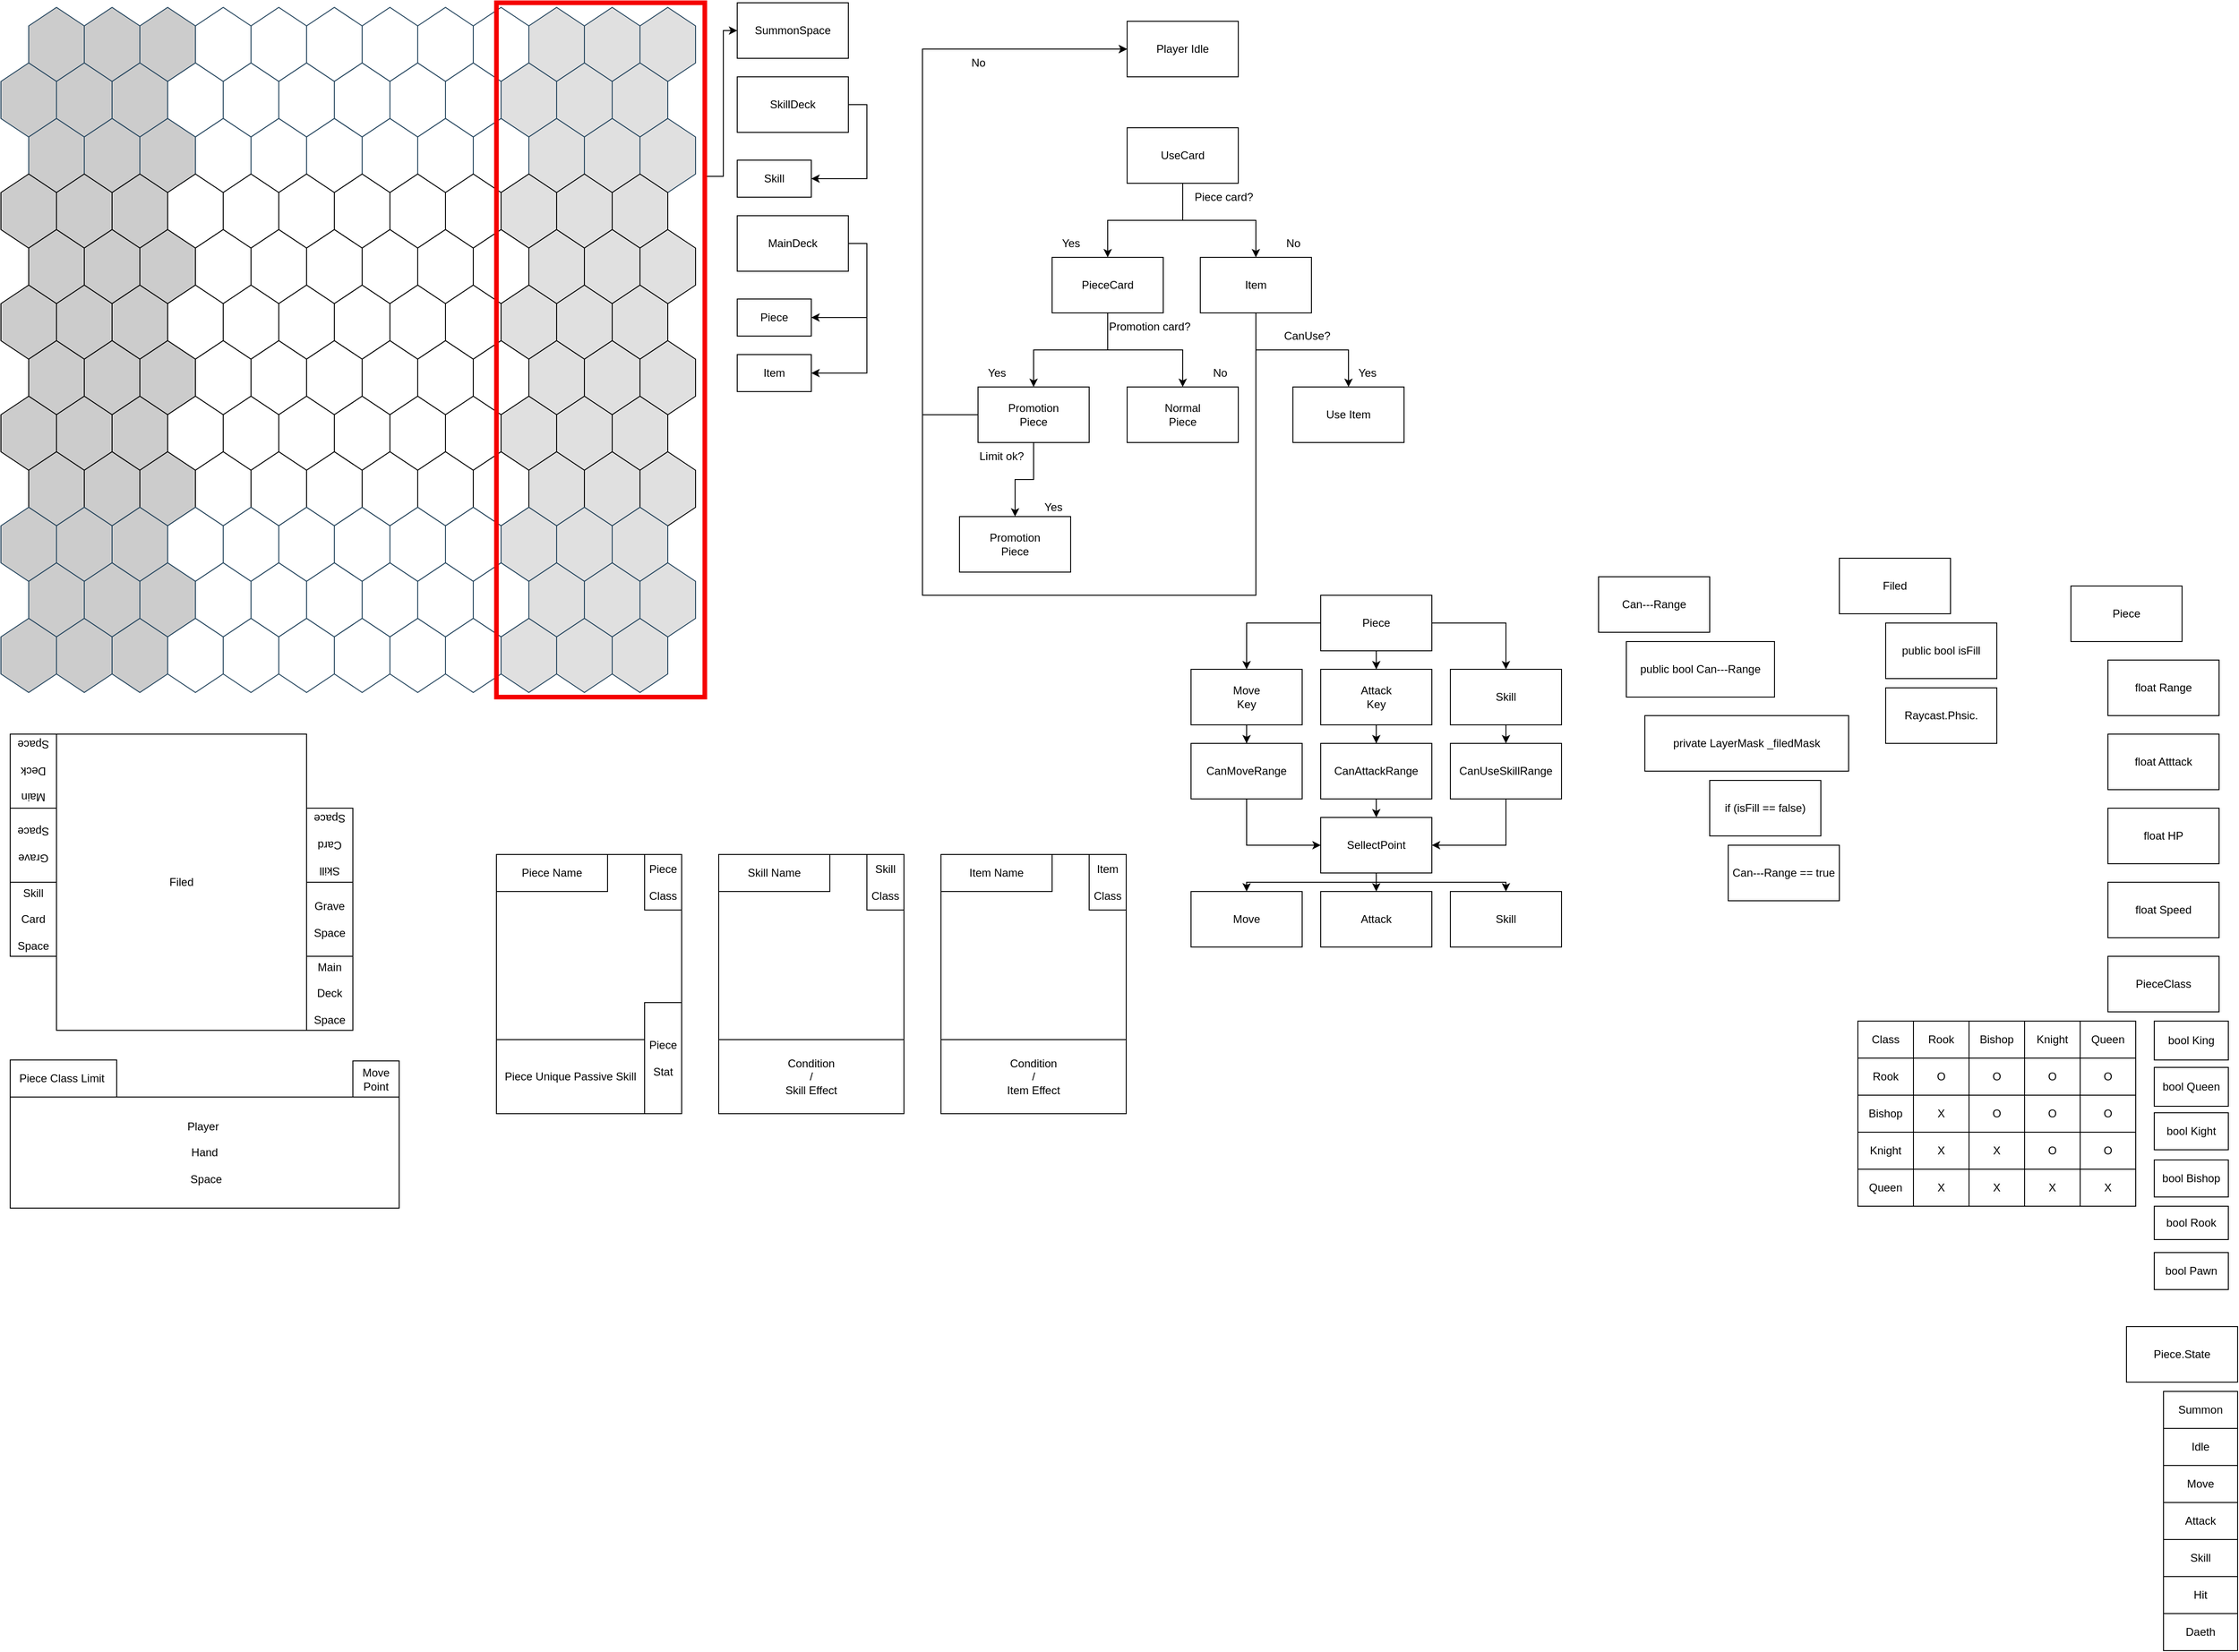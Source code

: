 <mxfile version="22.0.4" type="device">
  <diagram name="페이지-1" id="hdjbhopYSdk3RlSoOf6J">
    <mxGraphModel dx="1674" dy="1910" grid="1" gridSize="10" guides="1" tooltips="1" connect="1" arrows="1" fold="1" page="1" pageScale="1" pageWidth="827" pageHeight="1169" math="0" shadow="0">
      <root>
        <mxCell id="0" />
        <mxCell id="1" parent="0" />
        <mxCell id="jk9RJbKhzx2J6C2vbVzu-29" value="" style="shape=hexagon;perimeter=hexagonPerimeter2;whiteSpace=wrap;html=1;fixedSize=1;fillColor=#E0E0E0;strokeColor=#23445d;rotation=90;" parent="1" vertex="1">
          <mxGeometry x="685" y="15" width="80" height="60" as="geometry" />
        </mxCell>
        <mxCell id="jk9RJbKhzx2J6C2vbVzu-30" value="" style="shape=hexagon;perimeter=hexagonPerimeter2;whiteSpace=wrap;html=1;fixedSize=1;fillColor=#E0E0E0;strokeColor=#23445d;rotation=90;" parent="1" vertex="1">
          <mxGeometry x="625" y="15" width="80" height="60" as="geometry" />
        </mxCell>
        <mxCell id="jk9RJbKhzx2J6C2vbVzu-31" value="" style="shape=hexagon;perimeter=hexagonPerimeter2;whiteSpace=wrap;html=1;fixedSize=1;fillColor=#E0E0E0;strokeColor=#23445d;rotation=90;" parent="1" vertex="1">
          <mxGeometry x="565" y="15" width="80" height="60" as="geometry" />
        </mxCell>
        <mxCell id="jk9RJbKhzx2J6C2vbVzu-32" value="" style="shape=hexagon;perimeter=hexagonPerimeter2;whiteSpace=wrap;html=1;fixedSize=1;fillColor=#FFFFFF;strokeColor=#23445d;rotation=90;" parent="1" vertex="1">
          <mxGeometry x="505" y="15" width="80" height="60" as="geometry" />
        </mxCell>
        <mxCell id="jk9RJbKhzx2J6C2vbVzu-33" value="" style="shape=hexagon;perimeter=hexagonPerimeter2;whiteSpace=wrap;html=1;fixedSize=1;fillColor=#FFFFFF;strokeColor=#23445d;rotation=90;" parent="1" vertex="1">
          <mxGeometry x="445" y="15" width="80" height="60" as="geometry" />
        </mxCell>
        <mxCell id="jk9RJbKhzx2J6C2vbVzu-34" value="" style="shape=hexagon;perimeter=hexagonPerimeter2;whiteSpace=wrap;html=1;fixedSize=1;fillColor=#FFFFFF;strokeColor=#23445d;rotation=90;" parent="1" vertex="1">
          <mxGeometry x="385" y="15" width="80" height="60" as="geometry" />
        </mxCell>
        <mxCell id="jk9RJbKhzx2J6C2vbVzu-35" value="" style="shape=hexagon;perimeter=hexagonPerimeter2;whiteSpace=wrap;html=1;fixedSize=1;fillColor=#FFFFFF;strokeColor=#23445d;rotation=90;" parent="1" vertex="1">
          <mxGeometry x="325" y="15" width="80" height="60" as="geometry" />
        </mxCell>
        <mxCell id="jk9RJbKhzx2J6C2vbVzu-36" value="" style="shape=hexagon;perimeter=hexagonPerimeter2;whiteSpace=wrap;html=1;fixedSize=1;fillColor=#FFFFFF;strokeColor=#23445d;rotation=90;" parent="1" vertex="1">
          <mxGeometry x="265" y="15" width="80" height="60" as="geometry" />
        </mxCell>
        <mxCell id="jk9RJbKhzx2J6C2vbVzu-37" value="" style="shape=hexagon;perimeter=hexagonPerimeter2;whiteSpace=wrap;html=1;fixedSize=1;fillColor=#FFFFFF;strokeColor=#23445d;rotation=90;" parent="1" vertex="1">
          <mxGeometry x="205" y="15" width="80" height="60" as="geometry" />
        </mxCell>
        <mxCell id="jk9RJbKhzx2J6C2vbVzu-38" value="" style="shape=hexagon;perimeter=hexagonPerimeter2;whiteSpace=wrap;html=1;fixedSize=1;fillColor=#CCCCCC;strokeColor=#23445d;rotation=90;" parent="1" vertex="1">
          <mxGeometry x="145" y="15" width="80" height="60" as="geometry" />
        </mxCell>
        <mxCell id="jk9RJbKhzx2J6C2vbVzu-39" value="" style="shape=hexagon;perimeter=hexagonPerimeter2;whiteSpace=wrap;html=1;fixedSize=1;fillColor=#CCCCCC;strokeColor=#23445d;rotation=90;" parent="1" vertex="1">
          <mxGeometry x="85" y="15" width="80" height="60" as="geometry" />
        </mxCell>
        <mxCell id="jk9RJbKhzx2J6C2vbVzu-40" value="" style="shape=hexagon;perimeter=hexagonPerimeter2;whiteSpace=wrap;html=1;fixedSize=1;fillColor=#CCCCCC;strokeColor=#23445d;rotation=90;" parent="1" vertex="1">
          <mxGeometry x="25" y="15" width="80" height="60" as="geometry" />
        </mxCell>
        <mxCell id="jk9RJbKhzx2J6C2vbVzu-41" value="" style="shape=hexagon;perimeter=hexagonPerimeter2;whiteSpace=wrap;html=1;fixedSize=1;fillColor=#E0E0E0;strokeColor=#23445d;rotation=90;" parent="1" vertex="1">
          <mxGeometry x="655" y="75" width="80" height="60" as="geometry" />
        </mxCell>
        <mxCell id="jk9RJbKhzx2J6C2vbVzu-42" value="" style="shape=hexagon;perimeter=hexagonPerimeter2;whiteSpace=wrap;html=1;fixedSize=1;fillColor=#E0E0E0;strokeColor=#23445d;rotation=90;" parent="1" vertex="1">
          <mxGeometry x="595" y="75" width="80" height="60" as="geometry" />
        </mxCell>
        <mxCell id="jk9RJbKhzx2J6C2vbVzu-43" value="" style="shape=hexagon;perimeter=hexagonPerimeter2;whiteSpace=wrap;html=1;fixedSize=1;fillColor=#E0E0E0;strokeColor=#23445d;rotation=90;" parent="1" vertex="1">
          <mxGeometry x="535" y="75" width="80" height="60" as="geometry" />
        </mxCell>
        <mxCell id="jk9RJbKhzx2J6C2vbVzu-44" value="" style="shape=hexagon;perimeter=hexagonPerimeter2;whiteSpace=wrap;html=1;fixedSize=1;fillColor=#FFFFFF;strokeColor=#23445d;rotation=90;" parent="1" vertex="1">
          <mxGeometry x="475" y="75" width="80" height="60" as="geometry" />
        </mxCell>
        <mxCell id="jk9RJbKhzx2J6C2vbVzu-45" value="" style="shape=hexagon;perimeter=hexagonPerimeter2;whiteSpace=wrap;html=1;fixedSize=1;fillColor=#FFFFFF;strokeColor=#23445d;rotation=90;" parent="1" vertex="1">
          <mxGeometry x="415" y="75" width="80" height="60" as="geometry" />
        </mxCell>
        <mxCell id="jk9RJbKhzx2J6C2vbVzu-46" value="" style="shape=hexagon;perimeter=hexagonPerimeter2;whiteSpace=wrap;html=1;fixedSize=1;fillColor=#FFFFFF;strokeColor=#23445d;rotation=90;" parent="1" vertex="1">
          <mxGeometry x="355" y="75" width="80" height="60" as="geometry" />
        </mxCell>
        <mxCell id="jk9RJbKhzx2J6C2vbVzu-47" value="" style="shape=hexagon;perimeter=hexagonPerimeter2;whiteSpace=wrap;html=1;fixedSize=1;fillColor=#FFFFFF;strokeColor=#23445d;rotation=90;" parent="1" vertex="1">
          <mxGeometry x="295" y="75" width="80" height="60" as="geometry" />
        </mxCell>
        <mxCell id="jk9RJbKhzx2J6C2vbVzu-48" value="" style="shape=hexagon;perimeter=hexagonPerimeter2;whiteSpace=wrap;html=1;fixedSize=1;fillColor=#FFFFFF;strokeColor=#23445d;rotation=90;" parent="1" vertex="1">
          <mxGeometry x="235" y="75" width="80" height="60" as="geometry" />
        </mxCell>
        <mxCell id="jk9RJbKhzx2J6C2vbVzu-49" value="" style="shape=hexagon;perimeter=hexagonPerimeter2;whiteSpace=wrap;html=1;fixedSize=1;fillColor=#FFFFFF;strokeColor=#23445d;rotation=90;" parent="1" vertex="1">
          <mxGeometry x="175" y="75" width="80" height="60" as="geometry" />
        </mxCell>
        <mxCell id="jk9RJbKhzx2J6C2vbVzu-50" value="" style="shape=hexagon;perimeter=hexagonPerimeter2;whiteSpace=wrap;html=1;fixedSize=1;fillColor=#CCCCCC;strokeColor=#23445d;rotation=90;" parent="1" vertex="1">
          <mxGeometry x="115" y="75" width="80" height="60" as="geometry" />
        </mxCell>
        <mxCell id="jk9RJbKhzx2J6C2vbVzu-51" value="" style="shape=hexagon;perimeter=hexagonPerimeter2;whiteSpace=wrap;html=1;fixedSize=1;fillColor=#CCCCCC;strokeColor=#23445d;rotation=90;" parent="1" vertex="1">
          <mxGeometry x="55" y="75" width="80" height="60" as="geometry" />
        </mxCell>
        <mxCell id="jk9RJbKhzx2J6C2vbVzu-52" value="" style="shape=hexagon;perimeter=hexagonPerimeter2;whiteSpace=wrap;html=1;fixedSize=1;fillColor=#CCCCCC;strokeColor=#23445d;rotation=90;" parent="1" vertex="1">
          <mxGeometry x="-5" y="75" width="80" height="60" as="geometry" />
        </mxCell>
        <mxCell id="jk9RJbKhzx2J6C2vbVzu-77" value="" style="shape=hexagon;perimeter=hexagonPerimeter2;whiteSpace=wrap;html=1;fixedSize=1;fillColor=#E0E0E0;strokeColor=#23445d;rotation=90;" parent="1" vertex="1">
          <mxGeometry x="685" y="135" width="80" height="60" as="geometry" />
        </mxCell>
        <mxCell id="jk9RJbKhzx2J6C2vbVzu-78" value="" style="shape=hexagon;perimeter=hexagonPerimeter2;whiteSpace=wrap;html=1;fixedSize=1;fillColor=#E0E0E0;strokeColor=#23445d;rotation=90;" parent="1" vertex="1">
          <mxGeometry x="625" y="135" width="80" height="60" as="geometry" />
        </mxCell>
        <mxCell id="jk9RJbKhzx2J6C2vbVzu-79" value="" style="shape=hexagon;perimeter=hexagonPerimeter2;whiteSpace=wrap;html=1;fixedSize=1;fillColor=#E0E0E0;strokeColor=#23445d;rotation=90;" parent="1" vertex="1">
          <mxGeometry x="565" y="135" width="80" height="60" as="geometry" />
        </mxCell>
        <mxCell id="jk9RJbKhzx2J6C2vbVzu-80" value="" style="shape=hexagon;perimeter=hexagonPerimeter2;whiteSpace=wrap;html=1;fixedSize=1;fillColor=#FFFFFF;strokeColor=#23445d;rotation=90;" parent="1" vertex="1">
          <mxGeometry x="505" y="135" width="80" height="60" as="geometry" />
        </mxCell>
        <mxCell id="jk9RJbKhzx2J6C2vbVzu-81" value="" style="shape=hexagon;perimeter=hexagonPerimeter2;whiteSpace=wrap;html=1;fixedSize=1;fillColor=#FFFFFF;strokeColor=#23445d;rotation=90;" parent="1" vertex="1">
          <mxGeometry x="445" y="135" width="80" height="60" as="geometry" />
        </mxCell>
        <mxCell id="jk9RJbKhzx2J6C2vbVzu-82" value="" style="shape=hexagon;perimeter=hexagonPerimeter2;whiteSpace=wrap;html=1;fixedSize=1;fillColor=#FFFFFF;strokeColor=#23445d;rotation=90;" parent="1" vertex="1">
          <mxGeometry x="385" y="135" width="80" height="60" as="geometry" />
        </mxCell>
        <mxCell id="jk9RJbKhzx2J6C2vbVzu-83" value="" style="shape=hexagon;perimeter=hexagonPerimeter2;whiteSpace=wrap;html=1;fixedSize=1;fillColor=#FFFFFF;strokeColor=#23445d;rotation=90;" parent="1" vertex="1">
          <mxGeometry x="325" y="135" width="80" height="60" as="geometry" />
        </mxCell>
        <mxCell id="jk9RJbKhzx2J6C2vbVzu-84" value="" style="shape=hexagon;perimeter=hexagonPerimeter2;whiteSpace=wrap;html=1;fixedSize=1;fillColor=#FFFFFF;strokeColor=#23445d;rotation=90;" parent="1" vertex="1">
          <mxGeometry x="265" y="135" width="80" height="60" as="geometry" />
        </mxCell>
        <mxCell id="jk9RJbKhzx2J6C2vbVzu-85" value="" style="shape=hexagon;perimeter=hexagonPerimeter2;whiteSpace=wrap;html=1;fixedSize=1;fillColor=#FFFFFF;strokeColor=#23445d;rotation=90;" parent="1" vertex="1">
          <mxGeometry x="205" y="135" width="80" height="60" as="geometry" />
        </mxCell>
        <mxCell id="jk9RJbKhzx2J6C2vbVzu-86" value="" style="shape=hexagon;perimeter=hexagonPerimeter2;whiteSpace=wrap;html=1;fixedSize=1;fillColor=#CCCCCC;strokeColor=#23445d;rotation=90;" parent="1" vertex="1">
          <mxGeometry x="145" y="135" width="80" height="60" as="geometry" />
        </mxCell>
        <mxCell id="jk9RJbKhzx2J6C2vbVzu-87" value="" style="shape=hexagon;perimeter=hexagonPerimeter2;whiteSpace=wrap;html=1;fixedSize=1;fillColor=#CCCCCC;strokeColor=#23445d;rotation=90;" parent="1" vertex="1">
          <mxGeometry x="85" y="135" width="80" height="60" as="geometry" />
        </mxCell>
        <mxCell id="jk9RJbKhzx2J6C2vbVzu-88" value="" style="shape=hexagon;perimeter=hexagonPerimeter2;whiteSpace=wrap;html=1;fixedSize=1;fillColor=#CCCCCC;strokeColor=#23445d;rotation=90;" parent="1" vertex="1">
          <mxGeometry x="25" y="135" width="80" height="60" as="geometry" />
        </mxCell>
        <mxCell id="jk9RJbKhzx2J6C2vbVzu-89" value="" style="shape=hexagon;perimeter=hexagonPerimeter2;whiteSpace=wrap;html=1;fixedSize=1;fillColor=#E0E0E0;rotation=90;" parent="1" vertex="1">
          <mxGeometry x="655" y="195" width="80" height="60" as="geometry" />
        </mxCell>
        <mxCell id="jk9RJbKhzx2J6C2vbVzu-90" value="" style="shape=hexagon;perimeter=hexagonPerimeter2;whiteSpace=wrap;html=1;fixedSize=1;fillColor=#E0E0E0;rotation=90;" parent="1" vertex="1">
          <mxGeometry x="595" y="195" width="80" height="60" as="geometry" />
        </mxCell>
        <mxCell id="jk9RJbKhzx2J6C2vbVzu-91" value="" style="shape=hexagon;perimeter=hexagonPerimeter2;whiteSpace=wrap;html=1;fixedSize=1;fillColor=#E0E0E0;rotation=90;" parent="1" vertex="1">
          <mxGeometry x="535" y="195" width="80" height="60" as="geometry" />
        </mxCell>
        <mxCell id="jk9RJbKhzx2J6C2vbVzu-92" value="" style="shape=hexagon;perimeter=hexagonPerimeter2;whiteSpace=wrap;html=1;fixedSize=1;fillColor=#FFFFFF;rotation=90;" parent="1" vertex="1">
          <mxGeometry x="475" y="195" width="80" height="60" as="geometry" />
        </mxCell>
        <mxCell id="jk9RJbKhzx2J6C2vbVzu-93" value="" style="shape=hexagon;perimeter=hexagonPerimeter2;whiteSpace=wrap;html=1;fixedSize=1;fillColor=#FFFFFF;rotation=90;" parent="1" vertex="1">
          <mxGeometry x="415" y="195" width="80" height="60" as="geometry" />
        </mxCell>
        <mxCell id="jk9RJbKhzx2J6C2vbVzu-94" value="" style="shape=hexagon;perimeter=hexagonPerimeter2;whiteSpace=wrap;html=1;fixedSize=1;fillColor=#FFFFFF;rotation=90;" parent="1" vertex="1">
          <mxGeometry x="355" y="195" width="80" height="60" as="geometry" />
        </mxCell>
        <mxCell id="jk9RJbKhzx2J6C2vbVzu-95" value="" style="shape=hexagon;perimeter=hexagonPerimeter2;whiteSpace=wrap;html=1;fixedSize=1;fillColor=#FFFFFF;rotation=90;" parent="1" vertex="1">
          <mxGeometry x="295" y="195" width="80" height="60" as="geometry" />
        </mxCell>
        <mxCell id="jk9RJbKhzx2J6C2vbVzu-96" value="" style="shape=hexagon;perimeter=hexagonPerimeter2;whiteSpace=wrap;html=1;fixedSize=1;fillColor=#FFFFFF;rotation=90;" parent="1" vertex="1">
          <mxGeometry x="235" y="195" width="80" height="60" as="geometry" />
        </mxCell>
        <mxCell id="jk9RJbKhzx2J6C2vbVzu-97" value="" style="shape=hexagon;perimeter=hexagonPerimeter2;whiteSpace=wrap;html=1;fixedSize=1;fillColor=#FFFFFF;rotation=90;" parent="1" vertex="1">
          <mxGeometry x="175" y="195" width="80" height="60" as="geometry" />
        </mxCell>
        <mxCell id="jk9RJbKhzx2J6C2vbVzu-98" value="" style="shape=hexagon;perimeter=hexagonPerimeter2;whiteSpace=wrap;html=1;fixedSize=1;fillColor=#CCCCCC;rotation=90;" parent="1" vertex="1">
          <mxGeometry x="115" y="195" width="80" height="60" as="geometry" />
        </mxCell>
        <mxCell id="jk9RJbKhzx2J6C2vbVzu-99" value="" style="shape=hexagon;perimeter=hexagonPerimeter2;whiteSpace=wrap;html=1;fixedSize=1;fillColor=#CCCCCC;rotation=90;" parent="1" vertex="1">
          <mxGeometry x="55" y="195" width="80" height="60" as="geometry" />
        </mxCell>
        <mxCell id="jk9RJbKhzx2J6C2vbVzu-100" value="" style="shape=hexagon;perimeter=hexagonPerimeter2;whiteSpace=wrap;html=1;fixedSize=1;fillColor=#CCCCCC;rotation=90;" parent="1" vertex="1">
          <mxGeometry x="-5" y="195" width="80" height="60" as="geometry" />
        </mxCell>
        <mxCell id="jk9RJbKhzx2J6C2vbVzu-101" value="" style="shape=hexagon;perimeter=hexagonPerimeter2;whiteSpace=wrap;html=1;fixedSize=1;fillColor=#E0E0E0;rotation=90;" parent="1" vertex="1">
          <mxGeometry x="685" y="255" width="80" height="60" as="geometry" />
        </mxCell>
        <mxCell id="jk9RJbKhzx2J6C2vbVzu-102" value="" style="shape=hexagon;perimeter=hexagonPerimeter2;whiteSpace=wrap;html=1;fixedSize=1;fillColor=#E0E0E0;rotation=90;" parent="1" vertex="1">
          <mxGeometry x="625" y="255" width="80" height="60" as="geometry" />
        </mxCell>
        <mxCell id="jk9RJbKhzx2J6C2vbVzu-103" value="" style="shape=hexagon;perimeter=hexagonPerimeter2;whiteSpace=wrap;html=1;fixedSize=1;fillColor=#E0E0E0;rotation=90;" parent="1" vertex="1">
          <mxGeometry x="565" y="255" width="80" height="60" as="geometry" />
        </mxCell>
        <mxCell id="jk9RJbKhzx2J6C2vbVzu-104" value="" style="shape=hexagon;perimeter=hexagonPerimeter2;whiteSpace=wrap;html=1;fixedSize=1;fillColor=#FFFFFF;rotation=90;" parent="1" vertex="1">
          <mxGeometry x="505" y="255" width="80" height="60" as="geometry" />
        </mxCell>
        <mxCell id="jk9RJbKhzx2J6C2vbVzu-105" value="" style="shape=hexagon;perimeter=hexagonPerimeter2;whiteSpace=wrap;html=1;fixedSize=1;fillColor=#FFFFFF;rotation=90;" parent="1" vertex="1">
          <mxGeometry x="445" y="255" width="80" height="60" as="geometry" />
        </mxCell>
        <mxCell id="jk9RJbKhzx2J6C2vbVzu-106" value="" style="shape=hexagon;perimeter=hexagonPerimeter2;whiteSpace=wrap;html=1;fixedSize=1;fillColor=#FFFFFF;rotation=90;" parent="1" vertex="1">
          <mxGeometry x="385" y="255" width="80" height="60" as="geometry" />
        </mxCell>
        <mxCell id="jk9RJbKhzx2J6C2vbVzu-107" value="" style="shape=hexagon;perimeter=hexagonPerimeter2;whiteSpace=wrap;html=1;fixedSize=1;fillColor=#FFFFFF;rotation=90;" parent="1" vertex="1">
          <mxGeometry x="325" y="255" width="80" height="60" as="geometry" />
        </mxCell>
        <mxCell id="jk9RJbKhzx2J6C2vbVzu-108" value="" style="shape=hexagon;perimeter=hexagonPerimeter2;whiteSpace=wrap;html=1;fixedSize=1;fillColor=#FFFFFF;rotation=90;" parent="1" vertex="1">
          <mxGeometry x="265" y="255" width="80" height="60" as="geometry" />
        </mxCell>
        <mxCell id="jk9RJbKhzx2J6C2vbVzu-109" value="" style="shape=hexagon;perimeter=hexagonPerimeter2;whiteSpace=wrap;html=1;fixedSize=1;fillColor=#FFFFFF;rotation=90;" parent="1" vertex="1">
          <mxGeometry x="205" y="255" width="80" height="60" as="geometry" />
        </mxCell>
        <mxCell id="jk9RJbKhzx2J6C2vbVzu-110" value="" style="shape=hexagon;perimeter=hexagonPerimeter2;whiteSpace=wrap;html=1;fixedSize=1;fillColor=#CCCCCC;rotation=90;" parent="1" vertex="1">
          <mxGeometry x="145" y="255" width="80" height="60" as="geometry" />
        </mxCell>
        <mxCell id="jk9RJbKhzx2J6C2vbVzu-111" value="" style="shape=hexagon;perimeter=hexagonPerimeter2;whiteSpace=wrap;html=1;fixedSize=1;fillColor=#CCCCCC;rotation=90;" parent="1" vertex="1">
          <mxGeometry x="85" y="255" width="80" height="60" as="geometry" />
        </mxCell>
        <mxCell id="jk9RJbKhzx2J6C2vbVzu-112" value="" style="shape=hexagon;perimeter=hexagonPerimeter2;whiteSpace=wrap;html=1;fixedSize=1;fillColor=#CCCCCC;rotation=90;" parent="1" vertex="1">
          <mxGeometry x="25" y="255" width="80" height="60" as="geometry" />
        </mxCell>
        <mxCell id="jk9RJbKhzx2J6C2vbVzu-113" value="" style="shape=hexagon;perimeter=hexagonPerimeter2;whiteSpace=wrap;html=1;fixedSize=1;fillColor=#E0E0E0;rotation=90;" parent="1" vertex="1">
          <mxGeometry x="655" y="315" width="80" height="60" as="geometry" />
        </mxCell>
        <mxCell id="jk9RJbKhzx2J6C2vbVzu-114" value="" style="shape=hexagon;perimeter=hexagonPerimeter2;whiteSpace=wrap;html=1;fixedSize=1;fillColor=#E0E0E0;rotation=90;" parent="1" vertex="1">
          <mxGeometry x="595" y="315" width="80" height="60" as="geometry" />
        </mxCell>
        <mxCell id="jk9RJbKhzx2J6C2vbVzu-115" value="" style="shape=hexagon;perimeter=hexagonPerimeter2;whiteSpace=wrap;html=1;fixedSize=1;fillColor=#E0E0E0;rotation=90;" parent="1" vertex="1">
          <mxGeometry x="535" y="315" width="80" height="60" as="geometry" />
        </mxCell>
        <mxCell id="jk9RJbKhzx2J6C2vbVzu-116" value="" style="shape=hexagon;perimeter=hexagonPerimeter2;whiteSpace=wrap;html=1;fixedSize=1;fillColor=#FFFFFF;rotation=90;" parent="1" vertex="1">
          <mxGeometry x="475" y="315" width="80" height="60" as="geometry" />
        </mxCell>
        <mxCell id="jk9RJbKhzx2J6C2vbVzu-117" value="" style="shape=hexagon;perimeter=hexagonPerimeter2;whiteSpace=wrap;html=1;fixedSize=1;fillColor=#FFFFFF;rotation=90;" parent="1" vertex="1">
          <mxGeometry x="415" y="315" width="80" height="60" as="geometry" />
        </mxCell>
        <mxCell id="jk9RJbKhzx2J6C2vbVzu-118" value="" style="shape=hexagon;perimeter=hexagonPerimeter2;whiteSpace=wrap;html=1;fixedSize=1;fillColor=#FFFFFF;rotation=90;" parent="1" vertex="1">
          <mxGeometry x="355" y="315" width="80" height="60" as="geometry" />
        </mxCell>
        <mxCell id="jk9RJbKhzx2J6C2vbVzu-119" value="" style="shape=hexagon;perimeter=hexagonPerimeter2;whiteSpace=wrap;html=1;fixedSize=1;fillColor=#FFFFFF;rotation=90;" parent="1" vertex="1">
          <mxGeometry x="295" y="315" width="80" height="60" as="geometry" />
        </mxCell>
        <mxCell id="jk9RJbKhzx2J6C2vbVzu-120" value="" style="shape=hexagon;perimeter=hexagonPerimeter2;whiteSpace=wrap;html=1;fixedSize=1;fillColor=#FFFFFF;rotation=90;" parent="1" vertex="1">
          <mxGeometry x="235" y="315" width="80" height="60" as="geometry" />
        </mxCell>
        <mxCell id="jk9RJbKhzx2J6C2vbVzu-121" value="" style="shape=hexagon;perimeter=hexagonPerimeter2;whiteSpace=wrap;html=1;fixedSize=1;fillColor=#FFFFFF;rotation=90;" parent="1" vertex="1">
          <mxGeometry x="175" y="315" width="80" height="60" as="geometry" />
        </mxCell>
        <mxCell id="jk9RJbKhzx2J6C2vbVzu-122" value="" style="shape=hexagon;perimeter=hexagonPerimeter2;whiteSpace=wrap;html=1;fixedSize=1;fillColor=#CCCCCC;rotation=90;" parent="1" vertex="1">
          <mxGeometry x="115" y="315" width="80" height="60" as="geometry" />
        </mxCell>
        <mxCell id="jk9RJbKhzx2J6C2vbVzu-123" value="" style="shape=hexagon;perimeter=hexagonPerimeter2;whiteSpace=wrap;html=1;fixedSize=1;fillColor=#CCCCCC;rotation=90;" parent="1" vertex="1">
          <mxGeometry x="55" y="315" width="80" height="60" as="geometry" />
        </mxCell>
        <mxCell id="jk9RJbKhzx2J6C2vbVzu-124" value="" style="shape=hexagon;perimeter=hexagonPerimeter2;whiteSpace=wrap;html=1;fixedSize=1;fillColor=#CCCCCC;rotation=90;" parent="1" vertex="1">
          <mxGeometry x="-5" y="315" width="80" height="60" as="geometry" />
        </mxCell>
        <mxCell id="jk9RJbKhzx2J6C2vbVzu-125" value="" style="shape=hexagon;perimeter=hexagonPerimeter2;whiteSpace=wrap;html=1;fixedSize=1;fillColor=#E0E0E0;rotation=90;" parent="1" vertex="1">
          <mxGeometry x="685" y="375" width="80" height="60" as="geometry" />
        </mxCell>
        <mxCell id="jk9RJbKhzx2J6C2vbVzu-126" value="" style="shape=hexagon;perimeter=hexagonPerimeter2;whiteSpace=wrap;html=1;fixedSize=1;fillColor=#E0E0E0;rotation=90;" parent="1" vertex="1">
          <mxGeometry x="625" y="375" width="80" height="60" as="geometry" />
        </mxCell>
        <mxCell id="jk9RJbKhzx2J6C2vbVzu-127" value="" style="shape=hexagon;perimeter=hexagonPerimeter2;whiteSpace=wrap;html=1;fixedSize=1;fillColor=#E0E0E0;rotation=90;" parent="1" vertex="1">
          <mxGeometry x="565" y="375" width="80" height="60" as="geometry" />
        </mxCell>
        <mxCell id="jk9RJbKhzx2J6C2vbVzu-128" value="" style="shape=hexagon;perimeter=hexagonPerimeter2;whiteSpace=wrap;html=1;fixedSize=1;fillColor=#FFFFFF;rotation=90;" parent="1" vertex="1">
          <mxGeometry x="505" y="375" width="80" height="60" as="geometry" />
        </mxCell>
        <mxCell id="jk9RJbKhzx2J6C2vbVzu-129" value="" style="shape=hexagon;perimeter=hexagonPerimeter2;whiteSpace=wrap;html=1;fixedSize=1;fillColor=#FFFFFF;rotation=90;" parent="1" vertex="1">
          <mxGeometry x="445" y="375" width="80" height="60" as="geometry" />
        </mxCell>
        <mxCell id="jk9RJbKhzx2J6C2vbVzu-130" value="" style="shape=hexagon;perimeter=hexagonPerimeter2;whiteSpace=wrap;html=1;fixedSize=1;fillColor=#FFFFFF;rotation=90;" parent="1" vertex="1">
          <mxGeometry x="385" y="375" width="80" height="60" as="geometry" />
        </mxCell>
        <mxCell id="jk9RJbKhzx2J6C2vbVzu-131" value="" style="shape=hexagon;perimeter=hexagonPerimeter2;whiteSpace=wrap;html=1;fixedSize=1;fillColor=#FFFFFF;rotation=90;" parent="1" vertex="1">
          <mxGeometry x="325" y="375" width="80" height="60" as="geometry" />
        </mxCell>
        <mxCell id="jk9RJbKhzx2J6C2vbVzu-132" value="" style="shape=hexagon;perimeter=hexagonPerimeter2;whiteSpace=wrap;html=1;fixedSize=1;fillColor=#FFFFFF;rotation=90;" parent="1" vertex="1">
          <mxGeometry x="265" y="375" width="80" height="60" as="geometry" />
        </mxCell>
        <mxCell id="jk9RJbKhzx2J6C2vbVzu-133" value="" style="shape=hexagon;perimeter=hexagonPerimeter2;whiteSpace=wrap;html=1;fixedSize=1;fillColor=#FFFFFF;rotation=90;" parent="1" vertex="1">
          <mxGeometry x="205" y="375" width="80" height="60" as="geometry" />
        </mxCell>
        <mxCell id="jk9RJbKhzx2J6C2vbVzu-134" value="" style="shape=hexagon;perimeter=hexagonPerimeter2;whiteSpace=wrap;html=1;fixedSize=1;fillColor=#CCCCCC;rotation=90;" parent="1" vertex="1">
          <mxGeometry x="145" y="375" width="80" height="60" as="geometry" />
        </mxCell>
        <mxCell id="jk9RJbKhzx2J6C2vbVzu-135" value="" style="shape=hexagon;perimeter=hexagonPerimeter2;whiteSpace=wrap;html=1;fixedSize=1;fillColor=#CCCCCC;rotation=90;" parent="1" vertex="1">
          <mxGeometry x="85" y="375" width="80" height="60" as="geometry" />
        </mxCell>
        <mxCell id="jk9RJbKhzx2J6C2vbVzu-136" value="" style="shape=hexagon;perimeter=hexagonPerimeter2;whiteSpace=wrap;html=1;fixedSize=1;fillColor=#CCCCCC;rotation=90;" parent="1" vertex="1">
          <mxGeometry x="25" y="375" width="80" height="60" as="geometry" />
        </mxCell>
        <mxCell id="jk9RJbKhzx2J6C2vbVzu-137" value="" style="shape=hexagon;perimeter=hexagonPerimeter2;whiteSpace=wrap;html=1;fixedSize=1;fillColor=#E0E0E0;rotation=90;" parent="1" vertex="1">
          <mxGeometry x="655" y="435" width="80" height="60" as="geometry" />
        </mxCell>
        <mxCell id="jk9RJbKhzx2J6C2vbVzu-138" value="" style="shape=hexagon;perimeter=hexagonPerimeter2;whiteSpace=wrap;html=1;fixedSize=1;fillColor=#E0E0E0;rotation=90;" parent="1" vertex="1">
          <mxGeometry x="595" y="435" width="80" height="60" as="geometry" />
        </mxCell>
        <mxCell id="jk9RJbKhzx2J6C2vbVzu-139" value="" style="shape=hexagon;perimeter=hexagonPerimeter2;whiteSpace=wrap;html=1;fixedSize=1;fillColor=#E0E0E0;rotation=90;" parent="1" vertex="1">
          <mxGeometry x="535" y="435" width="80" height="60" as="geometry" />
        </mxCell>
        <mxCell id="jk9RJbKhzx2J6C2vbVzu-140" value="" style="shape=hexagon;perimeter=hexagonPerimeter2;whiteSpace=wrap;html=1;fixedSize=1;fillColor=#FFFFFF;rotation=90;" parent="1" vertex="1">
          <mxGeometry x="475" y="435" width="80" height="60" as="geometry" />
        </mxCell>
        <mxCell id="jk9RJbKhzx2J6C2vbVzu-141" value="" style="shape=hexagon;perimeter=hexagonPerimeter2;whiteSpace=wrap;html=1;fixedSize=1;fillColor=#FFFFFF;rotation=90;" parent="1" vertex="1">
          <mxGeometry x="415" y="435" width="80" height="60" as="geometry" />
        </mxCell>
        <mxCell id="jk9RJbKhzx2J6C2vbVzu-142" value="" style="shape=hexagon;perimeter=hexagonPerimeter2;whiteSpace=wrap;html=1;fixedSize=1;fillColor=#FFFFFF;rotation=90;" parent="1" vertex="1">
          <mxGeometry x="355" y="435" width="80" height="60" as="geometry" />
        </mxCell>
        <mxCell id="jk9RJbKhzx2J6C2vbVzu-143" value="" style="shape=hexagon;perimeter=hexagonPerimeter2;whiteSpace=wrap;html=1;fixedSize=1;fillColor=#FFFFFF;rotation=90;" parent="1" vertex="1">
          <mxGeometry x="295" y="435" width="80" height="60" as="geometry" />
        </mxCell>
        <mxCell id="jk9RJbKhzx2J6C2vbVzu-144" value="" style="shape=hexagon;perimeter=hexagonPerimeter2;whiteSpace=wrap;html=1;fixedSize=1;fillColor=#FFFFFF;rotation=90;" parent="1" vertex="1">
          <mxGeometry x="235" y="435" width="80" height="60" as="geometry" />
        </mxCell>
        <mxCell id="jk9RJbKhzx2J6C2vbVzu-145" value="" style="shape=hexagon;perimeter=hexagonPerimeter2;whiteSpace=wrap;html=1;fixedSize=1;fillColor=#FFFFFF;rotation=90;" parent="1" vertex="1">
          <mxGeometry x="175" y="435" width="80" height="60" as="geometry" />
        </mxCell>
        <mxCell id="jk9RJbKhzx2J6C2vbVzu-146" value="" style="shape=hexagon;perimeter=hexagonPerimeter2;whiteSpace=wrap;html=1;fixedSize=1;fillColor=#CCCCCC;rotation=90;" parent="1" vertex="1">
          <mxGeometry x="115" y="435" width="80" height="60" as="geometry" />
        </mxCell>
        <mxCell id="jk9RJbKhzx2J6C2vbVzu-147" value="" style="shape=hexagon;perimeter=hexagonPerimeter2;whiteSpace=wrap;html=1;fixedSize=1;fillColor=#CCCCCC;rotation=90;" parent="1" vertex="1">
          <mxGeometry x="55" y="435" width="80" height="60" as="geometry" />
        </mxCell>
        <mxCell id="jk9RJbKhzx2J6C2vbVzu-148" value="" style="shape=hexagon;perimeter=hexagonPerimeter2;whiteSpace=wrap;html=1;fixedSize=1;fillColor=#CCCCCC;rotation=90;" parent="1" vertex="1">
          <mxGeometry x="-5" y="435" width="80" height="60" as="geometry" />
        </mxCell>
        <mxCell id="jk9RJbKhzx2J6C2vbVzu-149" value="" style="shape=hexagon;perimeter=hexagonPerimeter2;whiteSpace=wrap;html=1;fixedSize=1;fillColor=#E0E0E0;rotation=90;" parent="1" vertex="1">
          <mxGeometry x="685" y="495" width="80" height="60" as="geometry" />
        </mxCell>
        <mxCell id="jk9RJbKhzx2J6C2vbVzu-150" value="" style="shape=hexagon;perimeter=hexagonPerimeter2;whiteSpace=wrap;html=1;fixedSize=1;fillColor=#E0E0E0;rotation=90;" parent="1" vertex="1">
          <mxGeometry x="625" y="495" width="80" height="60" as="geometry" />
        </mxCell>
        <mxCell id="jk9RJbKhzx2J6C2vbVzu-151" value="" style="shape=hexagon;perimeter=hexagonPerimeter2;whiteSpace=wrap;html=1;fixedSize=1;fillColor=#E0E0E0;rotation=90;" parent="1" vertex="1">
          <mxGeometry x="565" y="495" width="80" height="60" as="geometry" />
        </mxCell>
        <mxCell id="jk9RJbKhzx2J6C2vbVzu-152" value="" style="shape=hexagon;perimeter=hexagonPerimeter2;whiteSpace=wrap;html=1;fixedSize=1;fillColor=#FFFFFF;rotation=90;" parent="1" vertex="1">
          <mxGeometry x="505" y="495" width="80" height="60" as="geometry" />
        </mxCell>
        <mxCell id="jk9RJbKhzx2J6C2vbVzu-153" value="" style="shape=hexagon;perimeter=hexagonPerimeter2;whiteSpace=wrap;html=1;fixedSize=1;fillColor=#FFFFFF;rotation=90;" parent="1" vertex="1">
          <mxGeometry x="445" y="495" width="80" height="60" as="geometry" />
        </mxCell>
        <mxCell id="jk9RJbKhzx2J6C2vbVzu-154" value="" style="shape=hexagon;perimeter=hexagonPerimeter2;whiteSpace=wrap;html=1;fixedSize=1;fillColor=#FFFFFF;rotation=90;" parent="1" vertex="1">
          <mxGeometry x="385" y="495" width="80" height="60" as="geometry" />
        </mxCell>
        <mxCell id="jk9RJbKhzx2J6C2vbVzu-155" value="" style="shape=hexagon;perimeter=hexagonPerimeter2;whiteSpace=wrap;html=1;fixedSize=1;fillColor=#FFFFFF;rotation=90;" parent="1" vertex="1">
          <mxGeometry x="325" y="495" width="80" height="60" as="geometry" />
        </mxCell>
        <mxCell id="jk9RJbKhzx2J6C2vbVzu-156" value="" style="shape=hexagon;perimeter=hexagonPerimeter2;whiteSpace=wrap;html=1;fixedSize=1;fillColor=#FFFFFF;rotation=90;" parent="1" vertex="1">
          <mxGeometry x="265" y="495" width="80" height="60" as="geometry" />
        </mxCell>
        <mxCell id="jk9RJbKhzx2J6C2vbVzu-157" value="" style="shape=hexagon;perimeter=hexagonPerimeter2;whiteSpace=wrap;html=1;fixedSize=1;fillColor=#FFFFFF;rotation=90;" parent="1" vertex="1">
          <mxGeometry x="205" y="495" width="80" height="60" as="geometry" />
        </mxCell>
        <mxCell id="jk9RJbKhzx2J6C2vbVzu-158" value="" style="shape=hexagon;perimeter=hexagonPerimeter2;whiteSpace=wrap;html=1;fixedSize=1;fillColor=#CCCCCC;rotation=90;" parent="1" vertex="1">
          <mxGeometry x="145" y="495" width="80" height="60" as="geometry" />
        </mxCell>
        <mxCell id="jk9RJbKhzx2J6C2vbVzu-159" value="" style="shape=hexagon;perimeter=hexagonPerimeter2;whiteSpace=wrap;html=1;fixedSize=1;fillColor=#CCCCCC;rotation=90;" parent="1" vertex="1">
          <mxGeometry x="85" y="495" width="80" height="60" as="geometry" />
        </mxCell>
        <mxCell id="jk9RJbKhzx2J6C2vbVzu-160" value="" style="shape=hexagon;perimeter=hexagonPerimeter2;whiteSpace=wrap;html=1;fixedSize=1;fillColor=#CCCCCC;rotation=90;" parent="1" vertex="1">
          <mxGeometry x="25" y="495" width="80" height="60" as="geometry" />
        </mxCell>
        <mxCell id="jk9RJbKhzx2J6C2vbVzu-161" value="" style="shape=hexagon;perimeter=hexagonPerimeter2;whiteSpace=wrap;html=1;fixedSize=1;fillColor=#E0E0E0;strokeColor=#23445d;rotation=90;" parent="1" vertex="1">
          <mxGeometry x="655" y="555" width="80" height="60" as="geometry" />
        </mxCell>
        <mxCell id="jk9RJbKhzx2J6C2vbVzu-162" value="" style="shape=hexagon;perimeter=hexagonPerimeter2;whiteSpace=wrap;html=1;fixedSize=1;fillColor=#E0E0E0;strokeColor=#23445d;rotation=90;" parent="1" vertex="1">
          <mxGeometry x="595" y="555" width="80" height="60" as="geometry" />
        </mxCell>
        <mxCell id="jk9RJbKhzx2J6C2vbVzu-163" value="" style="shape=hexagon;perimeter=hexagonPerimeter2;whiteSpace=wrap;html=1;fixedSize=1;fillColor=#E0E0E0;strokeColor=#23445d;rotation=90;" parent="1" vertex="1">
          <mxGeometry x="535" y="555" width="80" height="60" as="geometry" />
        </mxCell>
        <mxCell id="jk9RJbKhzx2J6C2vbVzu-164" value="" style="shape=hexagon;perimeter=hexagonPerimeter2;whiteSpace=wrap;html=1;fixedSize=1;fillColor=#FFFFFF;strokeColor=#23445d;rotation=90;" parent="1" vertex="1">
          <mxGeometry x="475" y="555" width="80" height="60" as="geometry" />
        </mxCell>
        <mxCell id="jk9RJbKhzx2J6C2vbVzu-165" value="" style="shape=hexagon;perimeter=hexagonPerimeter2;whiteSpace=wrap;html=1;fixedSize=1;fillColor=#FFFFFF;strokeColor=#23445d;rotation=90;" parent="1" vertex="1">
          <mxGeometry x="415" y="555" width="80" height="60" as="geometry" />
        </mxCell>
        <mxCell id="jk9RJbKhzx2J6C2vbVzu-166" value="" style="shape=hexagon;perimeter=hexagonPerimeter2;whiteSpace=wrap;html=1;fixedSize=1;fillColor=#FFFFFF;strokeColor=#23445d;rotation=90;" parent="1" vertex="1">
          <mxGeometry x="355" y="555" width="80" height="60" as="geometry" />
        </mxCell>
        <mxCell id="jk9RJbKhzx2J6C2vbVzu-167" value="" style="shape=hexagon;perimeter=hexagonPerimeter2;whiteSpace=wrap;html=1;fixedSize=1;fillColor=#FFFFFF;strokeColor=#23445d;rotation=90;" parent="1" vertex="1">
          <mxGeometry x="295" y="555" width="80" height="60" as="geometry" />
        </mxCell>
        <mxCell id="jk9RJbKhzx2J6C2vbVzu-168" value="" style="shape=hexagon;perimeter=hexagonPerimeter2;whiteSpace=wrap;html=1;fixedSize=1;fillColor=#FFFFFF;strokeColor=#23445d;rotation=90;" parent="1" vertex="1">
          <mxGeometry x="235" y="555" width="80" height="60" as="geometry" />
        </mxCell>
        <mxCell id="jk9RJbKhzx2J6C2vbVzu-169" value="" style="shape=hexagon;perimeter=hexagonPerimeter2;whiteSpace=wrap;html=1;fixedSize=1;fillColor=#FFFFFF;strokeColor=#23445d;rotation=90;" parent="1" vertex="1">
          <mxGeometry x="175" y="555" width="80" height="60" as="geometry" />
        </mxCell>
        <mxCell id="jk9RJbKhzx2J6C2vbVzu-170" value="" style="shape=hexagon;perimeter=hexagonPerimeter2;whiteSpace=wrap;html=1;fixedSize=1;fillColor=#CCCCCC;strokeColor=#23445d;rotation=90;" parent="1" vertex="1">
          <mxGeometry x="115" y="555" width="80" height="60" as="geometry" />
        </mxCell>
        <mxCell id="jk9RJbKhzx2J6C2vbVzu-171" value="" style="shape=hexagon;perimeter=hexagonPerimeter2;whiteSpace=wrap;html=1;fixedSize=1;fillColor=#CCCCCC;strokeColor=#23445d;rotation=90;" parent="1" vertex="1">
          <mxGeometry x="55" y="555" width="80" height="60" as="geometry" />
        </mxCell>
        <mxCell id="jk9RJbKhzx2J6C2vbVzu-172" value="" style="shape=hexagon;perimeter=hexagonPerimeter2;whiteSpace=wrap;html=1;fixedSize=1;fillColor=#CCCCCC;strokeColor=#23445d;rotation=90;" parent="1" vertex="1">
          <mxGeometry x="-5" y="555" width="80" height="60" as="geometry" />
        </mxCell>
        <mxCell id="jk9RJbKhzx2J6C2vbVzu-173" value="" style="shape=hexagon;perimeter=hexagonPerimeter2;whiteSpace=wrap;html=1;fixedSize=1;fillColor=#E0E0E0;strokeColor=#23445d;rotation=90;" parent="1" vertex="1">
          <mxGeometry x="685" y="615" width="80" height="60" as="geometry" />
        </mxCell>
        <mxCell id="jk9RJbKhzx2J6C2vbVzu-174" value="" style="shape=hexagon;perimeter=hexagonPerimeter2;whiteSpace=wrap;html=1;fixedSize=1;fillColor=#E0E0E0;strokeColor=#23445d;rotation=90;" parent="1" vertex="1">
          <mxGeometry x="625" y="615" width="80" height="60" as="geometry" />
        </mxCell>
        <mxCell id="jk9RJbKhzx2J6C2vbVzu-175" value="" style="shape=hexagon;perimeter=hexagonPerimeter2;whiteSpace=wrap;html=1;fixedSize=1;fillColor=#E0E0E0;strokeColor=#23445d;rotation=90;" parent="1" vertex="1">
          <mxGeometry x="565" y="615" width="80" height="60" as="geometry" />
        </mxCell>
        <mxCell id="jk9RJbKhzx2J6C2vbVzu-176" value="" style="shape=hexagon;perimeter=hexagonPerimeter2;whiteSpace=wrap;html=1;fixedSize=1;fillColor=#FFFFFF;strokeColor=#23445d;rotation=90;" parent="1" vertex="1">
          <mxGeometry x="505" y="615" width="80" height="60" as="geometry" />
        </mxCell>
        <mxCell id="jk9RJbKhzx2J6C2vbVzu-177" value="" style="shape=hexagon;perimeter=hexagonPerimeter2;whiteSpace=wrap;html=1;fixedSize=1;fillColor=#FFFFFF;strokeColor=#23445d;rotation=90;" parent="1" vertex="1">
          <mxGeometry x="445" y="615" width="80" height="60" as="geometry" />
        </mxCell>
        <mxCell id="jk9RJbKhzx2J6C2vbVzu-178" value="" style="shape=hexagon;perimeter=hexagonPerimeter2;whiteSpace=wrap;html=1;fixedSize=1;fillColor=#FFFFFF;strokeColor=#23445d;rotation=90;" parent="1" vertex="1">
          <mxGeometry x="385" y="615" width="80" height="60" as="geometry" />
        </mxCell>
        <mxCell id="jk9RJbKhzx2J6C2vbVzu-179" value="" style="shape=hexagon;perimeter=hexagonPerimeter2;whiteSpace=wrap;html=1;fixedSize=1;fillColor=#FFFFFF;strokeColor=#23445d;rotation=90;" parent="1" vertex="1">
          <mxGeometry x="325" y="615" width="80" height="60" as="geometry" />
        </mxCell>
        <mxCell id="jk9RJbKhzx2J6C2vbVzu-180" value="" style="shape=hexagon;perimeter=hexagonPerimeter2;whiteSpace=wrap;html=1;fixedSize=1;fillColor=#FFFFFF;strokeColor=#23445d;rotation=90;" parent="1" vertex="1">
          <mxGeometry x="265" y="615" width="80" height="60" as="geometry" />
        </mxCell>
        <mxCell id="jk9RJbKhzx2J6C2vbVzu-181" value="" style="shape=hexagon;perimeter=hexagonPerimeter2;whiteSpace=wrap;html=1;fixedSize=1;fillColor=#FFFFFF;strokeColor=#23445d;rotation=90;" parent="1" vertex="1">
          <mxGeometry x="205" y="615" width="80" height="60" as="geometry" />
        </mxCell>
        <mxCell id="jk9RJbKhzx2J6C2vbVzu-182" value="" style="shape=hexagon;perimeter=hexagonPerimeter2;whiteSpace=wrap;html=1;fixedSize=1;fillColor=#CCCCCC;strokeColor=#23445d;rotation=90;" parent="1" vertex="1">
          <mxGeometry x="145" y="615" width="80" height="60" as="geometry" />
        </mxCell>
        <mxCell id="jk9RJbKhzx2J6C2vbVzu-183" value="" style="shape=hexagon;perimeter=hexagonPerimeter2;whiteSpace=wrap;html=1;fixedSize=1;fillColor=#CCCCCC;strokeColor=#23445d;rotation=90;" parent="1" vertex="1">
          <mxGeometry x="85" y="615" width="80" height="60" as="geometry" />
        </mxCell>
        <mxCell id="jk9RJbKhzx2J6C2vbVzu-184" value="" style="shape=hexagon;perimeter=hexagonPerimeter2;whiteSpace=wrap;html=1;fixedSize=1;fillColor=#CCCCCC;strokeColor=#23445d;rotation=90;" parent="1" vertex="1">
          <mxGeometry x="25" y="615" width="80" height="60" as="geometry" />
        </mxCell>
        <mxCell id="jk9RJbKhzx2J6C2vbVzu-185" value="" style="shape=hexagon;perimeter=hexagonPerimeter2;whiteSpace=wrap;html=1;fixedSize=1;fillColor=#E0E0E0;strokeColor=#23445d;rotation=90;" parent="1" vertex="1">
          <mxGeometry x="655" y="675" width="80" height="60" as="geometry" />
        </mxCell>
        <mxCell id="jk9RJbKhzx2J6C2vbVzu-186" value="" style="shape=hexagon;perimeter=hexagonPerimeter2;whiteSpace=wrap;html=1;fixedSize=1;fillColor=#E0E0E0;strokeColor=#23445d;rotation=90;" parent="1" vertex="1">
          <mxGeometry x="595" y="675" width="80" height="60" as="geometry" />
        </mxCell>
        <mxCell id="jk9RJbKhzx2J6C2vbVzu-187" value="" style="shape=hexagon;perimeter=hexagonPerimeter2;whiteSpace=wrap;html=1;fixedSize=1;fillColor=#E0E0E0;strokeColor=#23445d;rotation=90;" parent="1" vertex="1">
          <mxGeometry x="535" y="675" width="80" height="60" as="geometry" />
        </mxCell>
        <mxCell id="jk9RJbKhzx2J6C2vbVzu-188" value="" style="shape=hexagon;perimeter=hexagonPerimeter2;whiteSpace=wrap;html=1;fixedSize=1;fillColor=#FFFFFF;strokeColor=#23445d;rotation=90;" parent="1" vertex="1">
          <mxGeometry x="475" y="675" width="80" height="60" as="geometry" />
        </mxCell>
        <mxCell id="jk9RJbKhzx2J6C2vbVzu-189" value="" style="shape=hexagon;perimeter=hexagonPerimeter2;whiteSpace=wrap;html=1;fixedSize=1;fillColor=#FFFFFF;strokeColor=#23445d;rotation=90;" parent="1" vertex="1">
          <mxGeometry x="415" y="675" width="80" height="60" as="geometry" />
        </mxCell>
        <mxCell id="jk9RJbKhzx2J6C2vbVzu-190" value="" style="shape=hexagon;perimeter=hexagonPerimeter2;whiteSpace=wrap;html=1;fixedSize=1;fillColor=#FFFFFF;strokeColor=#23445d;rotation=90;" parent="1" vertex="1">
          <mxGeometry x="355" y="675" width="80" height="60" as="geometry" />
        </mxCell>
        <mxCell id="jk9RJbKhzx2J6C2vbVzu-191" value="" style="shape=hexagon;perimeter=hexagonPerimeter2;whiteSpace=wrap;html=1;fixedSize=1;fillColor=#FFFFFF;strokeColor=#23445d;rotation=90;" parent="1" vertex="1">
          <mxGeometry x="295" y="675" width="80" height="60" as="geometry" />
        </mxCell>
        <mxCell id="jk9RJbKhzx2J6C2vbVzu-192" value="" style="shape=hexagon;perimeter=hexagonPerimeter2;whiteSpace=wrap;html=1;fixedSize=1;fillColor=#FFFFFF;strokeColor=#23445d;rotation=90;" parent="1" vertex="1">
          <mxGeometry x="235" y="675" width="80" height="60" as="geometry" />
        </mxCell>
        <mxCell id="jk9RJbKhzx2J6C2vbVzu-193" value="" style="shape=hexagon;perimeter=hexagonPerimeter2;whiteSpace=wrap;html=1;fixedSize=1;fillColor=#FFFFFF;strokeColor=#23445d;rotation=90;" parent="1" vertex="1">
          <mxGeometry x="175" y="675" width="80" height="60" as="geometry" />
        </mxCell>
        <mxCell id="jk9RJbKhzx2J6C2vbVzu-194" value="" style="shape=hexagon;perimeter=hexagonPerimeter2;whiteSpace=wrap;html=1;fixedSize=1;fillColor=#CCCCCC;strokeColor=#23445d;rotation=90;" parent="1" vertex="1">
          <mxGeometry x="115" y="675" width="80" height="60" as="geometry" />
        </mxCell>
        <mxCell id="jk9RJbKhzx2J6C2vbVzu-195" value="" style="shape=hexagon;perimeter=hexagonPerimeter2;whiteSpace=wrap;html=1;fixedSize=1;fillColor=#CCCCCC;strokeColor=#23445d;rotation=90;" parent="1" vertex="1">
          <mxGeometry x="55" y="675" width="80" height="60" as="geometry" />
        </mxCell>
        <mxCell id="jk9RJbKhzx2J6C2vbVzu-196" value="" style="shape=hexagon;perimeter=hexagonPerimeter2;whiteSpace=wrap;html=1;fixedSize=1;fillColor=#CCCCCC;strokeColor=#23445d;rotation=90;" parent="1" vertex="1">
          <mxGeometry x="-5" y="675" width="80" height="60" as="geometry" />
        </mxCell>
        <mxCell id="jk9RJbKhzx2J6C2vbVzu-240" value="Filed" style="whiteSpace=wrap;html=1;" parent="1" vertex="1">
          <mxGeometry x="65" y="790" width="270" height="320" as="geometry" />
        </mxCell>
        <mxCell id="QWAg-1l1D4s0uI_y3CBR-188" value="Grave&lt;br&gt;&lt;br&gt;Space" style="rounded=0;whiteSpace=wrap;html=1;" parent="1" vertex="1">
          <mxGeometry x="335" y="950" width="50" height="80" as="geometry" />
        </mxCell>
        <mxCell id="QWAg-1l1D4s0uI_y3CBR-186" value="Main&lt;br&gt;&lt;br&gt;Deck&lt;br&gt;&lt;br&gt;Space" style="rounded=0;whiteSpace=wrap;html=1;" parent="1" vertex="1">
          <mxGeometry x="335" y="1030" width="50" height="80" as="geometry" />
        </mxCell>
        <mxCell id="QWAg-1l1D4s0uI_y3CBR-189" value="Skill&lt;br&gt;&lt;br&gt;Card&lt;br&gt;&lt;br&gt;Space" style="rounded=0;whiteSpace=wrap;html=1;" parent="1" vertex="1">
          <mxGeometry x="15" y="950" width="50" height="80" as="geometry" />
        </mxCell>
        <mxCell id="QWAg-1l1D4s0uI_y3CBR-190" value="Piece Class Limit&amp;nbsp;" style="rounded=0;whiteSpace=wrap;html=1;" parent="1" vertex="1">
          <mxGeometry x="15" y="1142" width="115" height="40" as="geometry" />
        </mxCell>
        <mxCell id="QWAg-1l1D4s0uI_y3CBR-201" value="Move&lt;br&gt;Point" style="rounded=0;whiteSpace=wrap;html=1;" parent="1" vertex="1">
          <mxGeometry x="385" y="1143" width="50" height="39" as="geometry" />
        </mxCell>
        <mxCell id="QWAg-1l1D4s0uI_y3CBR-187" value="Player&lt;span style=&quot;white-space: pre;&quot;&gt; &lt;/span&gt;&lt;br&gt;&lt;br&gt;Hand&lt;br&gt;&lt;br&gt;&lt;span style=&quot;white-space: pre;&quot;&gt; &lt;/span&gt;Space" style="rounded=0;whiteSpace=wrap;html=1;fillColor=none;" parent="1" vertex="1">
          <mxGeometry x="15" y="1182" width="420" height="120" as="geometry" />
        </mxCell>
        <mxCell id="QWAg-1l1D4s0uI_y3CBR-191" value="" style="rounded=0;whiteSpace=wrap;html=1;" parent="1" vertex="1">
          <mxGeometry x="540" y="920" width="200" height="280" as="geometry" />
        </mxCell>
        <mxCell id="QWAg-1l1D4s0uI_y3CBR-192" value="Piece Name" style="rounded=0;whiteSpace=wrap;html=1;" parent="1" vertex="1">
          <mxGeometry x="540" y="920" width="120" height="40" as="geometry" />
        </mxCell>
        <mxCell id="QWAg-1l1D4s0uI_y3CBR-193" value="Piece Unique Passive Skill" style="rounded=0;whiteSpace=wrap;html=1;" parent="1" vertex="1">
          <mxGeometry x="540" y="1120" width="160" height="80" as="geometry" />
        </mxCell>
        <mxCell id="QWAg-1l1D4s0uI_y3CBR-194" value="Piece &lt;br&gt;&lt;br&gt;Stat" style="rounded=0;whiteSpace=wrap;html=1;" parent="1" vertex="1">
          <mxGeometry x="700" y="1080" width="40" height="120" as="geometry" />
        </mxCell>
        <mxCell id="QWAg-1l1D4s0uI_y3CBR-195" value="Piece &lt;br&gt;&lt;br&gt;Class" style="rounded=0;whiteSpace=wrap;html=1;" parent="1" vertex="1">
          <mxGeometry x="700" y="920" width="40" height="60" as="geometry" />
        </mxCell>
        <mxCell id="QWAg-1l1D4s0uI_y3CBR-196" value="" style="rounded=0;whiteSpace=wrap;html=1;" parent="1" vertex="1">
          <mxGeometry x="780" y="920" width="200" height="280" as="geometry" />
        </mxCell>
        <mxCell id="QWAg-1l1D4s0uI_y3CBR-197" value="Skill Name" style="rounded=0;whiteSpace=wrap;html=1;" parent="1" vertex="1">
          <mxGeometry x="780" y="920" width="120" height="40" as="geometry" />
        </mxCell>
        <mxCell id="QWAg-1l1D4s0uI_y3CBR-198" value="Condition&lt;br&gt;/&lt;br&gt;Skill Effect" style="rounded=0;whiteSpace=wrap;html=1;" parent="1" vertex="1">
          <mxGeometry x="780" y="1120" width="200" height="80" as="geometry" />
        </mxCell>
        <mxCell id="QWAg-1l1D4s0uI_y3CBR-200" value="Skill&lt;br&gt;&lt;br&gt;Class" style="rounded=0;whiteSpace=wrap;html=1;" parent="1" vertex="1">
          <mxGeometry x="940" y="920" width="40" height="60" as="geometry" />
        </mxCell>
        <mxCell id="jk9RJbKhzx2J6C2vbVzu-21" style="edgeStyle=orthogonalEdgeStyle;rounded=0;orthogonalLoop=1;jettySize=auto;html=1;exitX=1;exitY=0.5;exitDx=0;exitDy=0;entryX=1;entryY=0.5;entryDx=0;entryDy=0;" parent="1" source="jk9RJbKhzx2J6C2vbVzu-3" target="jk9RJbKhzx2J6C2vbVzu-6" edge="1">
          <mxGeometry relative="1" as="geometry" />
        </mxCell>
        <mxCell id="jk9RJbKhzx2J6C2vbVzu-22" style="edgeStyle=orthogonalEdgeStyle;rounded=0;orthogonalLoop=1;jettySize=auto;html=1;exitX=1;exitY=0.5;exitDx=0;exitDy=0;entryX=1;entryY=0.5;entryDx=0;entryDy=0;" parent="1" source="jk9RJbKhzx2J6C2vbVzu-3" target="jk9RJbKhzx2J6C2vbVzu-8" edge="1">
          <mxGeometry relative="1" as="geometry" />
        </mxCell>
        <mxCell id="jk9RJbKhzx2J6C2vbVzu-3" value="MainDeck" style="whiteSpace=wrap;html=1;" parent="1" vertex="1">
          <mxGeometry x="800" y="230" width="120" height="60" as="geometry" />
        </mxCell>
        <mxCell id="jk9RJbKhzx2J6C2vbVzu-20" style="edgeStyle=orthogonalEdgeStyle;rounded=0;orthogonalLoop=1;jettySize=auto;html=1;exitX=1;exitY=0.5;exitDx=0;exitDy=0;entryX=1;entryY=0.5;entryDx=0;entryDy=0;" parent="1" source="jk9RJbKhzx2J6C2vbVzu-4" target="jk9RJbKhzx2J6C2vbVzu-7" edge="1">
          <mxGeometry relative="1" as="geometry" />
        </mxCell>
        <mxCell id="jk9RJbKhzx2J6C2vbVzu-4" value="SkillDeck" style="whiteSpace=wrap;html=1;" parent="1" vertex="1">
          <mxGeometry x="800" y="80" width="120" height="60" as="geometry" />
        </mxCell>
        <mxCell id="jk9RJbKhzx2J6C2vbVzu-6" value="Piece" style="rounded=0;whiteSpace=wrap;html=1;" parent="1" vertex="1">
          <mxGeometry x="800" y="320" width="80" height="40" as="geometry" />
        </mxCell>
        <mxCell id="jk9RJbKhzx2J6C2vbVzu-7" value="Skill" style="rounded=0;whiteSpace=wrap;html=1;" parent="1" vertex="1">
          <mxGeometry x="800" y="170" width="80" height="40" as="geometry" />
        </mxCell>
        <mxCell id="jk9RJbKhzx2J6C2vbVzu-8" value="Item" style="rounded=0;whiteSpace=wrap;html=1;" parent="1" vertex="1">
          <mxGeometry x="800" y="380" width="80" height="40" as="geometry" />
        </mxCell>
        <mxCell id="jk9RJbKhzx2J6C2vbVzu-199" style="edgeStyle=orthogonalEdgeStyle;rounded=0;orthogonalLoop=1;jettySize=auto;html=1;exitX=1;exitY=0.25;exitDx=0;exitDy=0;entryX=0;entryY=0.5;entryDx=0;entryDy=0;" parent="1" source="jk9RJbKhzx2J6C2vbVzu-197" target="jk9RJbKhzx2J6C2vbVzu-198" edge="1">
          <mxGeometry relative="1" as="geometry" />
        </mxCell>
        <mxCell id="jk9RJbKhzx2J6C2vbVzu-198" value="SummonSpace" style="whiteSpace=wrap;html=1;" parent="1" vertex="1">
          <mxGeometry x="800" width="120" height="60" as="geometry" />
        </mxCell>
        <mxCell id="jk9RJbKhzx2J6C2vbVzu-197" value="" style="whiteSpace=wrap;html=1;fillColor=none;strokeColor=#F50000;strokeWidth=5;" parent="1" vertex="1">
          <mxGeometry x="540" width="225" height="750" as="geometry" />
        </mxCell>
        <mxCell id="2STAtWdD-6BN4LUwrreX-1" style="edgeStyle=orthogonalEdgeStyle;rounded=0;orthogonalLoop=1;jettySize=auto;html=1;exitX=0.5;exitY=1;exitDx=0;exitDy=0;" edge="1" parent="1" source="jk9RJbKhzx2J6C2vbVzu-200" target="jk9RJbKhzx2J6C2vbVzu-201">
          <mxGeometry relative="1" as="geometry" />
        </mxCell>
        <mxCell id="2STAtWdD-6BN4LUwrreX-2" style="edgeStyle=orthogonalEdgeStyle;rounded=0;orthogonalLoop=1;jettySize=auto;html=1;exitX=0.5;exitY=1;exitDx=0;exitDy=0;" edge="1" parent="1" source="jk9RJbKhzx2J6C2vbVzu-200" target="jk9RJbKhzx2J6C2vbVzu-205">
          <mxGeometry relative="1" as="geometry" />
        </mxCell>
        <mxCell id="jk9RJbKhzx2J6C2vbVzu-200" value="UseCard" style="whiteSpace=wrap;html=1;" parent="1" vertex="1">
          <mxGeometry x="1221" y="135" width="120" height="60" as="geometry" />
        </mxCell>
        <mxCell id="2STAtWdD-6BN4LUwrreX-3" style="edgeStyle=orthogonalEdgeStyle;rounded=0;orthogonalLoop=1;jettySize=auto;html=1;exitX=0.5;exitY=1;exitDx=0;exitDy=0;entryX=0.5;entryY=0;entryDx=0;entryDy=0;" edge="1" parent="1" source="jk9RJbKhzx2J6C2vbVzu-201" target="jk9RJbKhzx2J6C2vbVzu-202">
          <mxGeometry relative="1" as="geometry" />
        </mxCell>
        <mxCell id="2STAtWdD-6BN4LUwrreX-4" style="edgeStyle=orthogonalEdgeStyle;rounded=0;orthogonalLoop=1;jettySize=auto;html=1;exitX=0.5;exitY=1;exitDx=0;exitDy=0;" edge="1" parent="1" source="jk9RJbKhzx2J6C2vbVzu-201" target="jk9RJbKhzx2J6C2vbVzu-203">
          <mxGeometry relative="1" as="geometry" />
        </mxCell>
        <mxCell id="jk9RJbKhzx2J6C2vbVzu-201" value="PieceCard" style="whiteSpace=wrap;html=1;" parent="1" vertex="1">
          <mxGeometry x="1140" y="275" width="120" height="60" as="geometry" />
        </mxCell>
        <mxCell id="jk9RJbKhzx2J6C2vbVzu-202" value="Normal&lt;br&gt;Piece" style="whiteSpace=wrap;html=1;" parent="1" vertex="1">
          <mxGeometry x="1221" y="415" width="120" height="60" as="geometry" />
        </mxCell>
        <mxCell id="2STAtWdD-6BN4LUwrreX-15" style="edgeStyle=orthogonalEdgeStyle;rounded=0;orthogonalLoop=1;jettySize=auto;html=1;exitX=0.5;exitY=1;exitDx=0;exitDy=0;entryX=0.5;entryY=0;entryDx=0;entryDy=0;" edge="1" parent="1" source="jk9RJbKhzx2J6C2vbVzu-203" target="2STAtWdD-6BN4LUwrreX-14">
          <mxGeometry relative="1" as="geometry" />
        </mxCell>
        <mxCell id="2STAtWdD-6BN4LUwrreX-23" style="edgeStyle=orthogonalEdgeStyle;rounded=0;orthogonalLoop=1;jettySize=auto;html=1;exitX=0;exitY=0.5;exitDx=0;exitDy=0;entryX=0;entryY=0.5;entryDx=0;entryDy=0;" edge="1" parent="1" source="jk9RJbKhzx2J6C2vbVzu-203" target="2STAtWdD-6BN4LUwrreX-20">
          <mxGeometry relative="1" as="geometry">
            <Array as="points">
              <mxPoint x="1000" y="445" />
              <mxPoint x="1000" y="50" />
            </Array>
          </mxGeometry>
        </mxCell>
        <mxCell id="jk9RJbKhzx2J6C2vbVzu-203" value="Promotion&lt;br&gt;Piece" style="whiteSpace=wrap;html=1;" parent="1" vertex="1">
          <mxGeometry x="1060" y="415" width="120" height="60" as="geometry" />
        </mxCell>
        <mxCell id="jk9RJbKhzx2J6C2vbVzu-225" style="edgeStyle=orthogonalEdgeStyle;rounded=0;orthogonalLoop=1;jettySize=auto;html=1;exitX=0.5;exitY=1;exitDx=0;exitDy=0;entryX=0.5;entryY=0;entryDx=0;entryDy=0;" parent="1" source="jk9RJbKhzx2J6C2vbVzu-204" target="jk9RJbKhzx2J6C2vbVzu-212" edge="1">
          <mxGeometry relative="1" as="geometry" />
        </mxCell>
        <mxCell id="jk9RJbKhzx2J6C2vbVzu-204" value="Skill" style="whiteSpace=wrap;html=1;" parent="1" vertex="1">
          <mxGeometry x="1570" y="720" width="120" height="60" as="geometry" />
        </mxCell>
        <mxCell id="2STAtWdD-6BN4LUwrreX-25" style="edgeStyle=orthogonalEdgeStyle;rounded=0;orthogonalLoop=1;jettySize=auto;html=1;exitX=0.5;exitY=1;exitDx=0;exitDy=0;" edge="1" parent="1" source="jk9RJbKhzx2J6C2vbVzu-205" target="2STAtWdD-6BN4LUwrreX-24">
          <mxGeometry relative="1" as="geometry" />
        </mxCell>
        <mxCell id="2STAtWdD-6BN4LUwrreX-26" style="edgeStyle=orthogonalEdgeStyle;rounded=0;orthogonalLoop=1;jettySize=auto;html=1;exitX=0.5;exitY=1;exitDx=0;exitDy=0;entryX=0;entryY=0.5;entryDx=0;entryDy=0;" edge="1" parent="1" source="jk9RJbKhzx2J6C2vbVzu-205" target="2STAtWdD-6BN4LUwrreX-20">
          <mxGeometry relative="1" as="geometry">
            <Array as="points">
              <mxPoint x="1360" y="640" />
              <mxPoint x="1000" y="640" />
              <mxPoint x="1000" y="50" />
            </Array>
          </mxGeometry>
        </mxCell>
        <mxCell id="jk9RJbKhzx2J6C2vbVzu-205" value="Item" style="whiteSpace=wrap;html=1;" parent="1" vertex="1">
          <mxGeometry x="1300" y="275" width="120" height="60" as="geometry" />
        </mxCell>
        <mxCell id="jk9RJbKhzx2J6C2vbVzu-220" style="edgeStyle=orthogonalEdgeStyle;rounded=0;orthogonalLoop=1;jettySize=auto;html=1;exitX=0;exitY=0.5;exitDx=0;exitDy=0;" parent="1" source="jk9RJbKhzx2J6C2vbVzu-206" target="jk9RJbKhzx2J6C2vbVzu-207" edge="1">
          <mxGeometry relative="1" as="geometry" />
        </mxCell>
        <mxCell id="jk9RJbKhzx2J6C2vbVzu-221" style="edgeStyle=orthogonalEdgeStyle;rounded=0;orthogonalLoop=1;jettySize=auto;html=1;exitX=1;exitY=0.5;exitDx=0;exitDy=0;" parent="1" source="jk9RJbKhzx2J6C2vbVzu-206" target="jk9RJbKhzx2J6C2vbVzu-204" edge="1">
          <mxGeometry relative="1" as="geometry" />
        </mxCell>
        <mxCell id="jk9RJbKhzx2J6C2vbVzu-222" style="edgeStyle=orthogonalEdgeStyle;rounded=0;orthogonalLoop=1;jettySize=auto;html=1;exitX=0.5;exitY=1;exitDx=0;exitDy=0;" parent="1" source="jk9RJbKhzx2J6C2vbVzu-206" target="jk9RJbKhzx2J6C2vbVzu-208" edge="1">
          <mxGeometry relative="1" as="geometry" />
        </mxCell>
        <mxCell id="jk9RJbKhzx2J6C2vbVzu-206" value="Piece" style="whiteSpace=wrap;html=1;" parent="1" vertex="1">
          <mxGeometry x="1430" y="640" width="120" height="60" as="geometry" />
        </mxCell>
        <mxCell id="jk9RJbKhzx2J6C2vbVzu-223" style="edgeStyle=orthogonalEdgeStyle;rounded=0;orthogonalLoop=1;jettySize=auto;html=1;exitX=0.5;exitY=1;exitDx=0;exitDy=0;" parent="1" source="jk9RJbKhzx2J6C2vbVzu-207" target="jk9RJbKhzx2J6C2vbVzu-209" edge="1">
          <mxGeometry relative="1" as="geometry" />
        </mxCell>
        <mxCell id="jk9RJbKhzx2J6C2vbVzu-207" value="Move&lt;br&gt;Key" style="whiteSpace=wrap;html=1;" parent="1" vertex="1">
          <mxGeometry x="1290" y="720" width="120" height="60" as="geometry" />
        </mxCell>
        <mxCell id="jk9RJbKhzx2J6C2vbVzu-224" style="edgeStyle=orthogonalEdgeStyle;rounded=0;orthogonalLoop=1;jettySize=auto;html=1;exitX=0.5;exitY=1;exitDx=0;exitDy=0;" parent="1" source="jk9RJbKhzx2J6C2vbVzu-208" target="jk9RJbKhzx2J6C2vbVzu-210" edge="1">
          <mxGeometry relative="1" as="geometry" />
        </mxCell>
        <mxCell id="jk9RJbKhzx2J6C2vbVzu-208" value="Attack&lt;br&gt;Key" style="whiteSpace=wrap;html=1;" parent="1" vertex="1">
          <mxGeometry x="1430" y="720" width="120" height="60" as="geometry" />
        </mxCell>
        <mxCell id="jk9RJbKhzx2J6C2vbVzu-217" style="edgeStyle=orthogonalEdgeStyle;rounded=0;orthogonalLoop=1;jettySize=auto;html=1;exitX=0.5;exitY=1;exitDx=0;exitDy=0;entryX=0;entryY=0.5;entryDx=0;entryDy=0;" parent="1" source="jk9RJbKhzx2J6C2vbVzu-209" target="jk9RJbKhzx2J6C2vbVzu-211" edge="1">
          <mxGeometry relative="1" as="geometry" />
        </mxCell>
        <mxCell id="jk9RJbKhzx2J6C2vbVzu-209" value="CanMoveRange" style="whiteSpace=wrap;html=1;" parent="1" vertex="1">
          <mxGeometry x="1290" y="800" width="120" height="60" as="geometry" />
        </mxCell>
        <mxCell id="jk9RJbKhzx2J6C2vbVzu-218" style="edgeStyle=orthogonalEdgeStyle;rounded=0;orthogonalLoop=1;jettySize=auto;html=1;exitX=0.5;exitY=1;exitDx=0;exitDy=0;entryX=0.5;entryY=0;entryDx=0;entryDy=0;" parent="1" source="jk9RJbKhzx2J6C2vbVzu-210" target="jk9RJbKhzx2J6C2vbVzu-211" edge="1">
          <mxGeometry relative="1" as="geometry" />
        </mxCell>
        <mxCell id="jk9RJbKhzx2J6C2vbVzu-210" value="CanAttackRange" style="whiteSpace=wrap;html=1;" parent="1" vertex="1">
          <mxGeometry x="1430" y="800" width="120" height="60" as="geometry" />
        </mxCell>
        <mxCell id="jk9RJbKhzx2J6C2vbVzu-226" style="edgeStyle=orthogonalEdgeStyle;rounded=0;orthogonalLoop=1;jettySize=auto;html=1;exitX=0.5;exitY=1;exitDx=0;exitDy=0;entryX=0.5;entryY=0;entryDx=0;entryDy=0;" parent="1" source="jk9RJbKhzx2J6C2vbVzu-211" target="jk9RJbKhzx2J6C2vbVzu-213" edge="1">
          <mxGeometry relative="1" as="geometry">
            <Array as="points">
              <mxPoint x="1490" y="950" />
              <mxPoint x="1350" y="950" />
            </Array>
          </mxGeometry>
        </mxCell>
        <mxCell id="jk9RJbKhzx2J6C2vbVzu-227" style="edgeStyle=orthogonalEdgeStyle;rounded=0;orthogonalLoop=1;jettySize=auto;html=1;exitX=0.5;exitY=1;exitDx=0;exitDy=0;entryX=0.5;entryY=0;entryDx=0;entryDy=0;" parent="1" source="jk9RJbKhzx2J6C2vbVzu-211" target="jk9RJbKhzx2J6C2vbVzu-214" edge="1">
          <mxGeometry relative="1" as="geometry" />
        </mxCell>
        <mxCell id="jk9RJbKhzx2J6C2vbVzu-228" style="edgeStyle=orthogonalEdgeStyle;rounded=0;orthogonalLoop=1;jettySize=auto;html=1;exitX=0.5;exitY=1;exitDx=0;exitDy=0;" parent="1" source="jk9RJbKhzx2J6C2vbVzu-211" target="jk9RJbKhzx2J6C2vbVzu-216" edge="1">
          <mxGeometry relative="1" as="geometry">
            <Array as="points">
              <mxPoint x="1490" y="950" />
              <mxPoint x="1630" y="950" />
            </Array>
          </mxGeometry>
        </mxCell>
        <mxCell id="jk9RJbKhzx2J6C2vbVzu-211" value="SellectPoint" style="whiteSpace=wrap;html=1;" parent="1" vertex="1">
          <mxGeometry x="1430" y="880" width="120" height="60" as="geometry" />
        </mxCell>
        <mxCell id="jk9RJbKhzx2J6C2vbVzu-219" style="edgeStyle=orthogonalEdgeStyle;rounded=0;orthogonalLoop=1;jettySize=auto;html=1;exitX=0.5;exitY=1;exitDx=0;exitDy=0;entryX=1;entryY=0.5;entryDx=0;entryDy=0;" parent="1" source="jk9RJbKhzx2J6C2vbVzu-212" target="jk9RJbKhzx2J6C2vbVzu-211" edge="1">
          <mxGeometry relative="1" as="geometry" />
        </mxCell>
        <mxCell id="jk9RJbKhzx2J6C2vbVzu-212" value="CanUseSkillRange" style="whiteSpace=wrap;html=1;" parent="1" vertex="1">
          <mxGeometry x="1570" y="800" width="120" height="60" as="geometry" />
        </mxCell>
        <mxCell id="jk9RJbKhzx2J6C2vbVzu-213" value="Move" style="whiteSpace=wrap;html=1;" parent="1" vertex="1">
          <mxGeometry x="1290" y="960" width="120" height="60" as="geometry" />
        </mxCell>
        <mxCell id="jk9RJbKhzx2J6C2vbVzu-214" value="Attack" style="whiteSpace=wrap;html=1;" parent="1" vertex="1">
          <mxGeometry x="1430" y="960" width="120" height="60" as="geometry" />
        </mxCell>
        <mxCell id="jk9RJbKhzx2J6C2vbVzu-216" value="Skill" style="whiteSpace=wrap;html=1;" parent="1" vertex="1">
          <mxGeometry x="1570" y="960" width="120" height="60" as="geometry" />
        </mxCell>
        <mxCell id="jk9RJbKhzx2J6C2vbVzu-229" value="Can---Range" style="whiteSpace=wrap;html=1;" parent="1" vertex="1">
          <mxGeometry x="1730" y="620" width="120" height="60" as="geometry" />
        </mxCell>
        <mxCell id="jk9RJbKhzx2J6C2vbVzu-230" value="public bool Can---Range" style="whiteSpace=wrap;html=1;" parent="1" vertex="1">
          <mxGeometry x="1760" y="690" width="160" height="60" as="geometry" />
        </mxCell>
        <mxCell id="jk9RJbKhzx2J6C2vbVzu-232" value="private LayerMask _filedMask" style="whiteSpace=wrap;html=1;" parent="1" vertex="1">
          <mxGeometry x="1780" y="770" width="220" height="60" as="geometry" />
        </mxCell>
        <mxCell id="jk9RJbKhzx2J6C2vbVzu-233" value="Filed" style="whiteSpace=wrap;html=1;" parent="1" vertex="1">
          <mxGeometry x="1990" y="600" width="120" height="60" as="geometry" />
        </mxCell>
        <mxCell id="jk9RJbKhzx2J6C2vbVzu-234" value="public bool isFill" style="whiteSpace=wrap;html=1;" parent="1" vertex="1">
          <mxGeometry x="2040" y="670" width="120" height="60" as="geometry" />
        </mxCell>
        <mxCell id="jk9RJbKhzx2J6C2vbVzu-235" value="if (isFill == false)" style="whiteSpace=wrap;html=1;" parent="1" vertex="1">
          <mxGeometry x="1850" y="840" width="120" height="60" as="geometry" />
        </mxCell>
        <mxCell id="jk9RJbKhzx2J6C2vbVzu-236" value="Can---Range == true" style="whiteSpace=wrap;html=1;" parent="1" vertex="1">
          <mxGeometry x="1870" y="910" width="120" height="60" as="geometry" />
        </mxCell>
        <mxCell id="jk9RJbKhzx2J6C2vbVzu-237" value="Piece" style="whiteSpace=wrap;html=1;" parent="1" vertex="1">
          <mxGeometry x="2240" y="630" width="120" height="60" as="geometry" />
        </mxCell>
        <mxCell id="jk9RJbKhzx2J6C2vbVzu-238" value="float Range" style="whiteSpace=wrap;html=1;" parent="1" vertex="1">
          <mxGeometry x="2280" y="710" width="120" height="60" as="geometry" />
        </mxCell>
        <mxCell id="jk9RJbKhzx2J6C2vbVzu-242" value="" style="rounded=0;whiteSpace=wrap;html=1;" parent="1" vertex="1">
          <mxGeometry x="1020" y="920" width="200" height="280" as="geometry" />
        </mxCell>
        <mxCell id="jk9RJbKhzx2J6C2vbVzu-243" value="Item Name" style="rounded=0;whiteSpace=wrap;html=1;" parent="1" vertex="1">
          <mxGeometry x="1020" y="920" width="120" height="40" as="geometry" />
        </mxCell>
        <mxCell id="jk9RJbKhzx2J6C2vbVzu-244" value="Condition&lt;br&gt;/&lt;br&gt;Item Effect" style="rounded=0;whiteSpace=wrap;html=1;" parent="1" vertex="1">
          <mxGeometry x="1020" y="1120" width="200" height="80" as="geometry" />
        </mxCell>
        <mxCell id="jk9RJbKhzx2J6C2vbVzu-245" value="Item&lt;br&gt;&lt;br&gt;Class" style="rounded=0;whiteSpace=wrap;html=1;" parent="1" vertex="1">
          <mxGeometry x="1180" y="920" width="40" height="60" as="geometry" />
        </mxCell>
        <mxCell id="Mm0ARtOpIyhq3Lsx1iiA-1" value="float Atttack" style="whiteSpace=wrap;html=1;" parent="1" vertex="1">
          <mxGeometry x="2280" y="790" width="120" height="60" as="geometry" />
        </mxCell>
        <mxCell id="Mm0ARtOpIyhq3Lsx1iiA-2" value="float HP" style="whiteSpace=wrap;html=1;" parent="1" vertex="1">
          <mxGeometry x="2280" y="870" width="120" height="60" as="geometry" />
        </mxCell>
        <mxCell id="Mm0ARtOpIyhq3Lsx1iiA-4" value="float Speed" style="whiteSpace=wrap;html=1;" parent="1" vertex="1">
          <mxGeometry x="2280" y="950" width="120" height="60" as="geometry" />
        </mxCell>
        <mxCell id="Mm0ARtOpIyhq3Lsx1iiA-5" value="PieceClass" style="whiteSpace=wrap;html=1;" parent="1" vertex="1">
          <mxGeometry x="2280" y="1030" width="120" height="60" as="geometry" />
        </mxCell>
        <mxCell id="Mm0ARtOpIyhq3Lsx1iiA-6" value="bool&amp;nbsp;Kight" style="whiteSpace=wrap;html=1;" parent="1" vertex="1">
          <mxGeometry x="2330" y="1199" width="80" height="40" as="geometry" />
        </mxCell>
        <mxCell id="Mm0ARtOpIyhq3Lsx1iiA-7" value="bool Rook" style="whiteSpace=wrap;html=1;" parent="1" vertex="1">
          <mxGeometry x="2330" y="1300" width="80" height="36" as="geometry" />
        </mxCell>
        <mxCell id="Mm0ARtOpIyhq3Lsx1iiA-8" value="bool Bishop" style="whiteSpace=wrap;html=1;" parent="1" vertex="1">
          <mxGeometry x="2330" y="1250" width="80" height="40" as="geometry" />
        </mxCell>
        <mxCell id="Mm0ARtOpIyhq3Lsx1iiA-9" value="bool Pawn" style="whiteSpace=wrap;html=1;" parent="1" vertex="1">
          <mxGeometry x="2330" y="1350" width="80" height="40" as="geometry" />
        </mxCell>
        <mxCell id="Mm0ARtOpIyhq3Lsx1iiA-10" value="bool King" style="whiteSpace=wrap;html=1;" parent="1" vertex="1">
          <mxGeometry x="2330" y="1100" width="80" height="42" as="geometry" />
        </mxCell>
        <mxCell id="Mm0ARtOpIyhq3Lsx1iiA-11" value="bool Queen" style="whiteSpace=wrap;html=1;" parent="1" vertex="1">
          <mxGeometry x="2330" y="1150" width="80" height="42" as="geometry" />
        </mxCell>
        <mxCell id="Mm0ARtOpIyhq3Lsx1iiA-13" value="Piece.State" style="whiteSpace=wrap;html=1;" parent="1" vertex="1">
          <mxGeometry x="2300" y="1430" width="120" height="60" as="geometry" />
        </mxCell>
        <mxCell id="Mm0ARtOpIyhq3Lsx1iiA-14" value="Idle" style="whiteSpace=wrap;html=1;" parent="1" vertex="1">
          <mxGeometry x="2340" y="1540" width="80" height="40" as="geometry" />
        </mxCell>
        <mxCell id="Mm0ARtOpIyhq3Lsx1iiA-15" value="Move" style="whiteSpace=wrap;html=1;" parent="1" vertex="1">
          <mxGeometry x="2340" y="1580" width="80" height="40" as="geometry" />
        </mxCell>
        <mxCell id="Mm0ARtOpIyhq3Lsx1iiA-16" value="Attack" style="whiteSpace=wrap;html=1;" parent="1" vertex="1">
          <mxGeometry x="2340" y="1620" width="80" height="40" as="geometry" />
        </mxCell>
        <mxCell id="Mm0ARtOpIyhq3Lsx1iiA-17" value="Daeth" style="whiteSpace=wrap;html=1;" parent="1" vertex="1">
          <mxGeometry x="2340" y="1740" width="80" height="40" as="geometry" />
        </mxCell>
        <mxCell id="Mm0ARtOpIyhq3Lsx1iiA-18" value="Hit" style="whiteSpace=wrap;html=1;" parent="1" vertex="1">
          <mxGeometry x="2340" y="1700" width="80" height="40" as="geometry" />
        </mxCell>
        <mxCell id="Mm0ARtOpIyhq3Lsx1iiA-20" value="Summon" style="whiteSpace=wrap;html=1;" parent="1" vertex="1">
          <mxGeometry x="2340" y="1500" width="80" height="40" as="geometry" />
        </mxCell>
        <mxCell id="Mm0ARtOpIyhq3Lsx1iiA-22" value="Skill" style="whiteSpace=wrap;html=1;" parent="1" vertex="1">
          <mxGeometry x="2340" y="1660" width="80" height="40" as="geometry" />
        </mxCell>
        <mxCell id="Mm0ARtOpIyhq3Lsx1iiA-73" value="" style="shape=table;startSize=0;container=1;collapsible=0;childLayout=tableLayout;" parent="1" vertex="1">
          <mxGeometry x="2010" y="1100" width="300" height="200" as="geometry" />
        </mxCell>
        <mxCell id="Mm0ARtOpIyhq3Lsx1iiA-74" value="" style="shape=tableRow;horizontal=0;startSize=0;swimlaneHead=0;swimlaneBody=0;strokeColor=inherit;top=0;left=0;bottom=0;right=0;collapsible=0;dropTarget=0;fillColor=none;points=[[0,0.5],[1,0.5]];portConstraint=eastwest;" parent="Mm0ARtOpIyhq3Lsx1iiA-73" vertex="1">
          <mxGeometry width="300" height="40" as="geometry" />
        </mxCell>
        <mxCell id="Mm0ARtOpIyhq3Lsx1iiA-75" value="Class" style="shape=partialRectangle;html=1;whiteSpace=wrap;connectable=0;strokeColor=inherit;overflow=hidden;fillColor=none;top=0;left=0;bottom=0;right=0;pointerEvents=1;" parent="Mm0ARtOpIyhq3Lsx1iiA-74" vertex="1">
          <mxGeometry width="60" height="40" as="geometry">
            <mxRectangle width="60" height="40" as="alternateBounds" />
          </mxGeometry>
        </mxCell>
        <mxCell id="Mm0ARtOpIyhq3Lsx1iiA-76" value="Rook" style="shape=partialRectangle;html=1;whiteSpace=wrap;connectable=0;strokeColor=inherit;overflow=hidden;fillColor=none;top=0;left=0;bottom=0;right=0;pointerEvents=1;" parent="Mm0ARtOpIyhq3Lsx1iiA-74" vertex="1">
          <mxGeometry x="60" width="60" height="40" as="geometry">
            <mxRectangle width="60" height="40" as="alternateBounds" />
          </mxGeometry>
        </mxCell>
        <mxCell id="Mm0ARtOpIyhq3Lsx1iiA-77" value="Bishop" style="shape=partialRectangle;html=1;whiteSpace=wrap;connectable=0;strokeColor=inherit;overflow=hidden;fillColor=none;top=0;left=0;bottom=0;right=0;pointerEvents=1;" parent="Mm0ARtOpIyhq3Lsx1iiA-74" vertex="1">
          <mxGeometry x="120" width="60" height="40" as="geometry">
            <mxRectangle width="60" height="40" as="alternateBounds" />
          </mxGeometry>
        </mxCell>
        <mxCell id="Mm0ARtOpIyhq3Lsx1iiA-78" value="Knight" style="shape=partialRectangle;html=1;whiteSpace=wrap;connectable=0;strokeColor=inherit;overflow=hidden;fillColor=none;top=0;left=0;bottom=0;right=0;pointerEvents=1;" parent="Mm0ARtOpIyhq3Lsx1iiA-74" vertex="1">
          <mxGeometry x="180" width="60" height="40" as="geometry">
            <mxRectangle width="60" height="40" as="alternateBounds" />
          </mxGeometry>
        </mxCell>
        <mxCell id="Mm0ARtOpIyhq3Lsx1iiA-79" value="Queen" style="shape=partialRectangle;html=1;whiteSpace=wrap;connectable=0;strokeColor=inherit;overflow=hidden;fillColor=none;top=0;left=0;bottom=0;right=0;pointerEvents=1;" parent="Mm0ARtOpIyhq3Lsx1iiA-74" vertex="1">
          <mxGeometry x="240" width="60" height="40" as="geometry">
            <mxRectangle width="60" height="40" as="alternateBounds" />
          </mxGeometry>
        </mxCell>
        <mxCell id="Mm0ARtOpIyhq3Lsx1iiA-80" value="" style="shape=tableRow;horizontal=0;startSize=0;swimlaneHead=0;swimlaneBody=0;strokeColor=inherit;top=0;left=0;bottom=0;right=0;collapsible=0;dropTarget=0;fillColor=none;points=[[0,0.5],[1,0.5]];portConstraint=eastwest;" parent="Mm0ARtOpIyhq3Lsx1iiA-73" vertex="1">
          <mxGeometry y="40" width="300" height="40" as="geometry" />
        </mxCell>
        <mxCell id="Mm0ARtOpIyhq3Lsx1iiA-81" value="Rook" style="shape=partialRectangle;html=1;whiteSpace=wrap;connectable=0;strokeColor=inherit;overflow=hidden;fillColor=none;top=0;left=0;bottom=0;right=0;pointerEvents=1;" parent="Mm0ARtOpIyhq3Lsx1iiA-80" vertex="1">
          <mxGeometry width="60" height="40" as="geometry">
            <mxRectangle width="60" height="40" as="alternateBounds" />
          </mxGeometry>
        </mxCell>
        <mxCell id="Mm0ARtOpIyhq3Lsx1iiA-82" value="O" style="shape=partialRectangle;html=1;whiteSpace=wrap;connectable=0;strokeColor=inherit;overflow=hidden;fillColor=none;top=0;left=0;bottom=0;right=0;pointerEvents=1;" parent="Mm0ARtOpIyhq3Lsx1iiA-80" vertex="1">
          <mxGeometry x="60" width="60" height="40" as="geometry">
            <mxRectangle width="60" height="40" as="alternateBounds" />
          </mxGeometry>
        </mxCell>
        <mxCell id="Mm0ARtOpIyhq3Lsx1iiA-83" value="O" style="shape=partialRectangle;html=1;whiteSpace=wrap;connectable=0;strokeColor=inherit;overflow=hidden;fillColor=none;top=0;left=0;bottom=0;right=0;pointerEvents=1;" parent="Mm0ARtOpIyhq3Lsx1iiA-80" vertex="1">
          <mxGeometry x="120" width="60" height="40" as="geometry">
            <mxRectangle width="60" height="40" as="alternateBounds" />
          </mxGeometry>
        </mxCell>
        <mxCell id="Mm0ARtOpIyhq3Lsx1iiA-84" value="O" style="shape=partialRectangle;html=1;whiteSpace=wrap;connectable=0;strokeColor=inherit;overflow=hidden;fillColor=none;top=0;left=0;bottom=0;right=0;pointerEvents=1;" parent="Mm0ARtOpIyhq3Lsx1iiA-80" vertex="1">
          <mxGeometry x="180" width="60" height="40" as="geometry">
            <mxRectangle width="60" height="40" as="alternateBounds" />
          </mxGeometry>
        </mxCell>
        <mxCell id="Mm0ARtOpIyhq3Lsx1iiA-85" value="O" style="shape=partialRectangle;html=1;whiteSpace=wrap;connectable=0;strokeColor=inherit;overflow=hidden;fillColor=none;top=0;left=0;bottom=0;right=0;pointerEvents=1;" parent="Mm0ARtOpIyhq3Lsx1iiA-80" vertex="1">
          <mxGeometry x="240" width="60" height="40" as="geometry">
            <mxRectangle width="60" height="40" as="alternateBounds" />
          </mxGeometry>
        </mxCell>
        <mxCell id="Mm0ARtOpIyhq3Lsx1iiA-86" value="" style="shape=tableRow;horizontal=0;startSize=0;swimlaneHead=0;swimlaneBody=0;strokeColor=inherit;top=0;left=0;bottom=0;right=0;collapsible=0;dropTarget=0;fillColor=none;points=[[0,0.5],[1,0.5]];portConstraint=eastwest;" parent="Mm0ARtOpIyhq3Lsx1iiA-73" vertex="1">
          <mxGeometry y="80" width="300" height="40" as="geometry" />
        </mxCell>
        <mxCell id="Mm0ARtOpIyhq3Lsx1iiA-87" value="Bishop" style="shape=partialRectangle;html=1;whiteSpace=wrap;connectable=0;strokeColor=inherit;overflow=hidden;fillColor=none;top=0;left=0;bottom=0;right=0;pointerEvents=1;" parent="Mm0ARtOpIyhq3Lsx1iiA-86" vertex="1">
          <mxGeometry width="60" height="40" as="geometry">
            <mxRectangle width="60" height="40" as="alternateBounds" />
          </mxGeometry>
        </mxCell>
        <mxCell id="Mm0ARtOpIyhq3Lsx1iiA-88" value="X" style="shape=partialRectangle;html=1;whiteSpace=wrap;connectable=0;strokeColor=inherit;overflow=hidden;fillColor=none;top=0;left=0;bottom=0;right=0;pointerEvents=1;" parent="Mm0ARtOpIyhq3Lsx1iiA-86" vertex="1">
          <mxGeometry x="60" width="60" height="40" as="geometry">
            <mxRectangle width="60" height="40" as="alternateBounds" />
          </mxGeometry>
        </mxCell>
        <mxCell id="Mm0ARtOpIyhq3Lsx1iiA-89" value="O" style="shape=partialRectangle;html=1;whiteSpace=wrap;connectable=0;strokeColor=inherit;overflow=hidden;fillColor=none;top=0;left=0;bottom=0;right=0;pointerEvents=1;" parent="Mm0ARtOpIyhq3Lsx1iiA-86" vertex="1">
          <mxGeometry x="120" width="60" height="40" as="geometry">
            <mxRectangle width="60" height="40" as="alternateBounds" />
          </mxGeometry>
        </mxCell>
        <mxCell id="Mm0ARtOpIyhq3Lsx1iiA-90" value="O" style="shape=partialRectangle;html=1;whiteSpace=wrap;connectable=0;strokeColor=inherit;overflow=hidden;fillColor=none;top=0;left=0;bottom=0;right=0;pointerEvents=1;" parent="Mm0ARtOpIyhq3Lsx1iiA-86" vertex="1">
          <mxGeometry x="180" width="60" height="40" as="geometry">
            <mxRectangle width="60" height="40" as="alternateBounds" />
          </mxGeometry>
        </mxCell>
        <mxCell id="Mm0ARtOpIyhq3Lsx1iiA-91" value="O" style="shape=partialRectangle;html=1;whiteSpace=wrap;connectable=0;strokeColor=inherit;overflow=hidden;fillColor=none;top=0;left=0;bottom=0;right=0;pointerEvents=1;" parent="Mm0ARtOpIyhq3Lsx1iiA-86" vertex="1">
          <mxGeometry x="240" width="60" height="40" as="geometry">
            <mxRectangle width="60" height="40" as="alternateBounds" />
          </mxGeometry>
        </mxCell>
        <mxCell id="Mm0ARtOpIyhq3Lsx1iiA-92" value="" style="shape=tableRow;horizontal=0;startSize=0;swimlaneHead=0;swimlaneBody=0;strokeColor=inherit;top=0;left=0;bottom=0;right=0;collapsible=0;dropTarget=0;fillColor=none;points=[[0,0.5],[1,0.5]];portConstraint=eastwest;" parent="Mm0ARtOpIyhq3Lsx1iiA-73" vertex="1">
          <mxGeometry y="120" width="300" height="40" as="geometry" />
        </mxCell>
        <mxCell id="Mm0ARtOpIyhq3Lsx1iiA-93" value="Knight" style="shape=partialRectangle;html=1;whiteSpace=wrap;connectable=0;strokeColor=inherit;overflow=hidden;fillColor=none;top=0;left=0;bottom=0;right=0;pointerEvents=1;" parent="Mm0ARtOpIyhq3Lsx1iiA-92" vertex="1">
          <mxGeometry width="60" height="40" as="geometry">
            <mxRectangle width="60" height="40" as="alternateBounds" />
          </mxGeometry>
        </mxCell>
        <mxCell id="Mm0ARtOpIyhq3Lsx1iiA-94" value="&lt;span style=&quot;color: rgb(0, 0, 0); font-family: Helvetica; font-size: 12px; font-style: normal; font-variant-ligatures: normal; font-variant-caps: normal; font-weight: 400; letter-spacing: normal; orphans: 2; text-align: center; text-indent: 0px; text-transform: none; widows: 2; word-spacing: 0px; -webkit-text-stroke-width: 0px; background-color: rgb(251, 251, 251); text-decoration-thickness: initial; text-decoration-style: initial; text-decoration-color: initial; float: none; display: inline !important;&quot;&gt;X&lt;/span&gt;" style="shape=partialRectangle;html=1;whiteSpace=wrap;connectable=0;strokeColor=inherit;overflow=hidden;fillColor=none;top=0;left=0;bottom=0;right=0;pointerEvents=1;" parent="Mm0ARtOpIyhq3Lsx1iiA-92" vertex="1">
          <mxGeometry x="60" width="60" height="40" as="geometry">
            <mxRectangle width="60" height="40" as="alternateBounds" />
          </mxGeometry>
        </mxCell>
        <mxCell id="Mm0ARtOpIyhq3Lsx1iiA-95" value="&lt;span style=&quot;color: rgb(0, 0, 0); font-family: Helvetica; font-size: 12px; font-style: normal; font-variant-ligatures: normal; font-variant-caps: normal; font-weight: 400; letter-spacing: normal; orphans: 2; text-align: center; text-indent: 0px; text-transform: none; widows: 2; word-spacing: 0px; -webkit-text-stroke-width: 0px; background-color: rgb(251, 251, 251); text-decoration-thickness: initial; text-decoration-style: initial; text-decoration-color: initial; float: none; display: inline !important;&quot;&gt;X&lt;/span&gt;" style="shape=partialRectangle;html=1;whiteSpace=wrap;connectable=0;strokeColor=inherit;overflow=hidden;fillColor=none;top=0;left=0;bottom=0;right=0;pointerEvents=1;" parent="Mm0ARtOpIyhq3Lsx1iiA-92" vertex="1">
          <mxGeometry x="120" width="60" height="40" as="geometry">
            <mxRectangle width="60" height="40" as="alternateBounds" />
          </mxGeometry>
        </mxCell>
        <mxCell id="Mm0ARtOpIyhq3Lsx1iiA-96" value="O" style="shape=partialRectangle;html=1;whiteSpace=wrap;connectable=0;strokeColor=inherit;overflow=hidden;fillColor=none;top=0;left=0;bottom=0;right=0;pointerEvents=1;" parent="Mm0ARtOpIyhq3Lsx1iiA-92" vertex="1">
          <mxGeometry x="180" width="60" height="40" as="geometry">
            <mxRectangle width="60" height="40" as="alternateBounds" />
          </mxGeometry>
        </mxCell>
        <mxCell id="Mm0ARtOpIyhq3Lsx1iiA-97" value="O" style="shape=partialRectangle;html=1;whiteSpace=wrap;connectable=0;strokeColor=inherit;overflow=hidden;fillColor=none;top=0;left=0;bottom=0;right=0;pointerEvents=1;" parent="Mm0ARtOpIyhq3Lsx1iiA-92" vertex="1">
          <mxGeometry x="240" width="60" height="40" as="geometry">
            <mxRectangle width="60" height="40" as="alternateBounds" />
          </mxGeometry>
        </mxCell>
        <mxCell id="Mm0ARtOpIyhq3Lsx1iiA-98" value="" style="shape=tableRow;horizontal=0;startSize=0;swimlaneHead=0;swimlaneBody=0;strokeColor=inherit;top=0;left=0;bottom=0;right=0;collapsible=0;dropTarget=0;fillColor=none;points=[[0,0.5],[1,0.5]];portConstraint=eastwest;" parent="Mm0ARtOpIyhq3Lsx1iiA-73" vertex="1">
          <mxGeometry y="160" width="300" height="40" as="geometry" />
        </mxCell>
        <mxCell id="Mm0ARtOpIyhq3Lsx1iiA-99" value="Queen" style="shape=partialRectangle;html=1;whiteSpace=wrap;connectable=0;strokeColor=inherit;overflow=hidden;fillColor=none;top=0;left=0;bottom=0;right=0;pointerEvents=1;" parent="Mm0ARtOpIyhq3Lsx1iiA-98" vertex="1">
          <mxGeometry width="60" height="40" as="geometry">
            <mxRectangle width="60" height="40" as="alternateBounds" />
          </mxGeometry>
        </mxCell>
        <mxCell id="Mm0ARtOpIyhq3Lsx1iiA-100" value="&lt;span style=&quot;color: rgb(0, 0, 0); font-family: Helvetica; font-size: 12px; font-style: normal; font-variant-ligatures: normal; font-variant-caps: normal; font-weight: 400; letter-spacing: normal; orphans: 2; text-align: center; text-indent: 0px; text-transform: none; widows: 2; word-spacing: 0px; -webkit-text-stroke-width: 0px; background-color: rgb(251, 251, 251); text-decoration-thickness: initial; text-decoration-style: initial; text-decoration-color: initial; float: none; display: inline !important;&quot;&gt;X&lt;/span&gt;" style="shape=partialRectangle;html=1;whiteSpace=wrap;connectable=0;strokeColor=inherit;overflow=hidden;fillColor=none;top=0;left=0;bottom=0;right=0;pointerEvents=1;" parent="Mm0ARtOpIyhq3Lsx1iiA-98" vertex="1">
          <mxGeometry x="60" width="60" height="40" as="geometry">
            <mxRectangle width="60" height="40" as="alternateBounds" />
          </mxGeometry>
        </mxCell>
        <mxCell id="Mm0ARtOpIyhq3Lsx1iiA-101" value="&lt;span style=&quot;color: rgb(0, 0, 0); font-family: Helvetica; font-size: 12px; font-style: normal; font-variant-ligatures: normal; font-variant-caps: normal; font-weight: 400; letter-spacing: normal; orphans: 2; text-align: center; text-indent: 0px; text-transform: none; widows: 2; word-spacing: 0px; -webkit-text-stroke-width: 0px; background-color: rgb(251, 251, 251); text-decoration-thickness: initial; text-decoration-style: initial; text-decoration-color: initial; float: none; display: inline !important;&quot;&gt;X&lt;/span&gt;" style="shape=partialRectangle;html=1;whiteSpace=wrap;connectable=0;strokeColor=inherit;overflow=hidden;fillColor=none;top=0;left=0;bottom=0;right=0;pointerEvents=1;" parent="Mm0ARtOpIyhq3Lsx1iiA-98" vertex="1">
          <mxGeometry x="120" width="60" height="40" as="geometry">
            <mxRectangle width="60" height="40" as="alternateBounds" />
          </mxGeometry>
        </mxCell>
        <mxCell id="Mm0ARtOpIyhq3Lsx1iiA-102" value="&lt;span style=&quot;color: rgb(0, 0, 0); font-family: Helvetica; font-size: 12px; font-style: normal; font-variant-ligatures: normal; font-variant-caps: normal; font-weight: 400; letter-spacing: normal; orphans: 2; text-align: center; text-indent: 0px; text-transform: none; widows: 2; word-spacing: 0px; -webkit-text-stroke-width: 0px; background-color: rgb(251, 251, 251); text-decoration-thickness: initial; text-decoration-style: initial; text-decoration-color: initial; float: none; display: inline !important;&quot;&gt;X&lt;/span&gt;" style="shape=partialRectangle;html=1;whiteSpace=wrap;connectable=0;strokeColor=inherit;overflow=hidden;fillColor=none;top=0;left=0;bottom=0;right=0;pointerEvents=1;" parent="Mm0ARtOpIyhq3Lsx1iiA-98" vertex="1">
          <mxGeometry x="180" width="60" height="40" as="geometry">
            <mxRectangle width="60" height="40" as="alternateBounds" />
          </mxGeometry>
        </mxCell>
        <mxCell id="Mm0ARtOpIyhq3Lsx1iiA-103" value="X" style="shape=partialRectangle;html=1;whiteSpace=wrap;connectable=0;strokeColor=inherit;overflow=hidden;fillColor=none;top=0;left=0;bottom=0;right=0;pointerEvents=1;" parent="Mm0ARtOpIyhq3Lsx1iiA-98" vertex="1">
          <mxGeometry x="240" width="60" height="40" as="geometry">
            <mxRectangle width="60" height="40" as="alternateBounds" />
          </mxGeometry>
        </mxCell>
        <mxCell id="Mm0ARtOpIyhq3Lsx1iiA-104" value="Raycast.Phsic." style="whiteSpace=wrap;html=1;" parent="1" vertex="1">
          <mxGeometry x="2040" y="740" width="120" height="60" as="geometry" />
        </mxCell>
        <mxCell id="Mm0ARtOpIyhq3Lsx1iiA-106" value="Grave&lt;br&gt;&lt;br&gt;Space" style="rounded=0;whiteSpace=wrap;html=1;rotation=-180;" parent="1" vertex="1">
          <mxGeometry x="15" y="870" width="50" height="80" as="geometry" />
        </mxCell>
        <mxCell id="Mm0ARtOpIyhq3Lsx1iiA-107" value="Main&lt;br&gt;&lt;br&gt;Deck&lt;br&gt;&lt;br&gt;Space" style="rounded=0;whiteSpace=wrap;html=1;rotation=-180;" parent="1" vertex="1">
          <mxGeometry x="15" y="790" width="50" height="80" as="geometry" />
        </mxCell>
        <mxCell id="Mm0ARtOpIyhq3Lsx1iiA-108" value="Skill&lt;br&gt;&lt;br&gt;Card&lt;br&gt;&lt;br&gt;Space" style="rounded=0;whiteSpace=wrap;html=1;rotation=-180;" parent="1" vertex="1">
          <mxGeometry x="335" y="870" width="50" height="80" as="geometry" />
        </mxCell>
        <mxCell id="2STAtWdD-6BN4LUwrreX-6" value="Piece card?" style="text;html=1;align=center;verticalAlign=middle;resizable=0;points=[];autosize=1;strokeColor=none;fillColor=none;" vertex="1" parent="1">
          <mxGeometry x="1280" y="195" width="90" height="30" as="geometry" />
        </mxCell>
        <mxCell id="2STAtWdD-6BN4LUwrreX-7" value="Yes" style="text;html=1;align=center;verticalAlign=middle;resizable=0;points=[];autosize=1;strokeColor=none;fillColor=none;" vertex="1" parent="1">
          <mxGeometry x="1140" y="245" width="40" height="30" as="geometry" />
        </mxCell>
        <mxCell id="2STAtWdD-6BN4LUwrreX-8" value="No" style="text;html=1;align=center;verticalAlign=middle;resizable=0;points=[];autosize=1;strokeColor=none;fillColor=none;" vertex="1" parent="1">
          <mxGeometry x="1380" y="245" width="40" height="30" as="geometry" />
        </mxCell>
        <mxCell id="2STAtWdD-6BN4LUwrreX-9" value="Yes" style="text;html=1;align=center;verticalAlign=middle;resizable=0;points=[];autosize=1;strokeColor=none;fillColor=none;" vertex="1" parent="1">
          <mxGeometry x="1060" y="385" width="40" height="30" as="geometry" />
        </mxCell>
        <mxCell id="2STAtWdD-6BN4LUwrreX-10" value="No" style="text;html=1;align=center;verticalAlign=middle;resizable=0;points=[];autosize=1;strokeColor=none;fillColor=none;" vertex="1" parent="1">
          <mxGeometry x="1301" y="385" width="40" height="30" as="geometry" />
        </mxCell>
        <mxCell id="2STAtWdD-6BN4LUwrreX-11" value="Promotion card?" style="text;html=1;align=center;verticalAlign=middle;resizable=0;points=[];autosize=1;strokeColor=none;fillColor=none;" vertex="1" parent="1">
          <mxGeometry x="1190" y="335" width="110" height="30" as="geometry" />
        </mxCell>
        <mxCell id="2STAtWdD-6BN4LUwrreX-14" value="Promotion&lt;br&gt;Piece" style="whiteSpace=wrap;html=1;" vertex="1" parent="1">
          <mxGeometry x="1040" y="555" width="120" height="60" as="geometry" />
        </mxCell>
        <mxCell id="2STAtWdD-6BN4LUwrreX-17" value="Limit ok?" style="text;html=1;align=center;verticalAlign=middle;resizable=0;points=[];autosize=1;strokeColor=none;fillColor=none;" vertex="1" parent="1">
          <mxGeometry x="1050" y="475" width="70" height="30" as="geometry" />
        </mxCell>
        <mxCell id="2STAtWdD-6BN4LUwrreX-18" value="Yes" style="text;html=1;align=center;verticalAlign=middle;resizable=0;points=[];autosize=1;strokeColor=none;fillColor=none;" vertex="1" parent="1">
          <mxGeometry x="1121" y="530" width="40" height="30" as="geometry" />
        </mxCell>
        <mxCell id="2STAtWdD-6BN4LUwrreX-20" value="Player Idle" style="whiteSpace=wrap;html=1;" vertex="1" parent="1">
          <mxGeometry x="1221" y="20" width="120" height="60" as="geometry" />
        </mxCell>
        <mxCell id="2STAtWdD-6BN4LUwrreX-22" value="No" style="text;html=1;align=center;verticalAlign=middle;resizable=0;points=[];autosize=1;strokeColor=none;fillColor=none;" vertex="1" parent="1">
          <mxGeometry x="1040" y="50" width="40" height="30" as="geometry" />
        </mxCell>
        <mxCell id="2STAtWdD-6BN4LUwrreX-24" value="Use Item" style="whiteSpace=wrap;html=1;" vertex="1" parent="1">
          <mxGeometry x="1400" y="415" width="120" height="60" as="geometry" />
        </mxCell>
        <mxCell id="2STAtWdD-6BN4LUwrreX-27" value="CanUse?" style="text;html=1;align=center;verticalAlign=middle;resizable=0;points=[];autosize=1;strokeColor=none;fillColor=none;" vertex="1" parent="1">
          <mxGeometry x="1380" y="345" width="70" height="30" as="geometry" />
        </mxCell>
        <mxCell id="2STAtWdD-6BN4LUwrreX-28" value="Yes" style="text;html=1;align=center;verticalAlign=middle;resizable=0;points=[];autosize=1;strokeColor=none;fillColor=none;" vertex="1" parent="1">
          <mxGeometry x="1460" y="385" width="40" height="30" as="geometry" />
        </mxCell>
      </root>
    </mxGraphModel>
  </diagram>
</mxfile>

